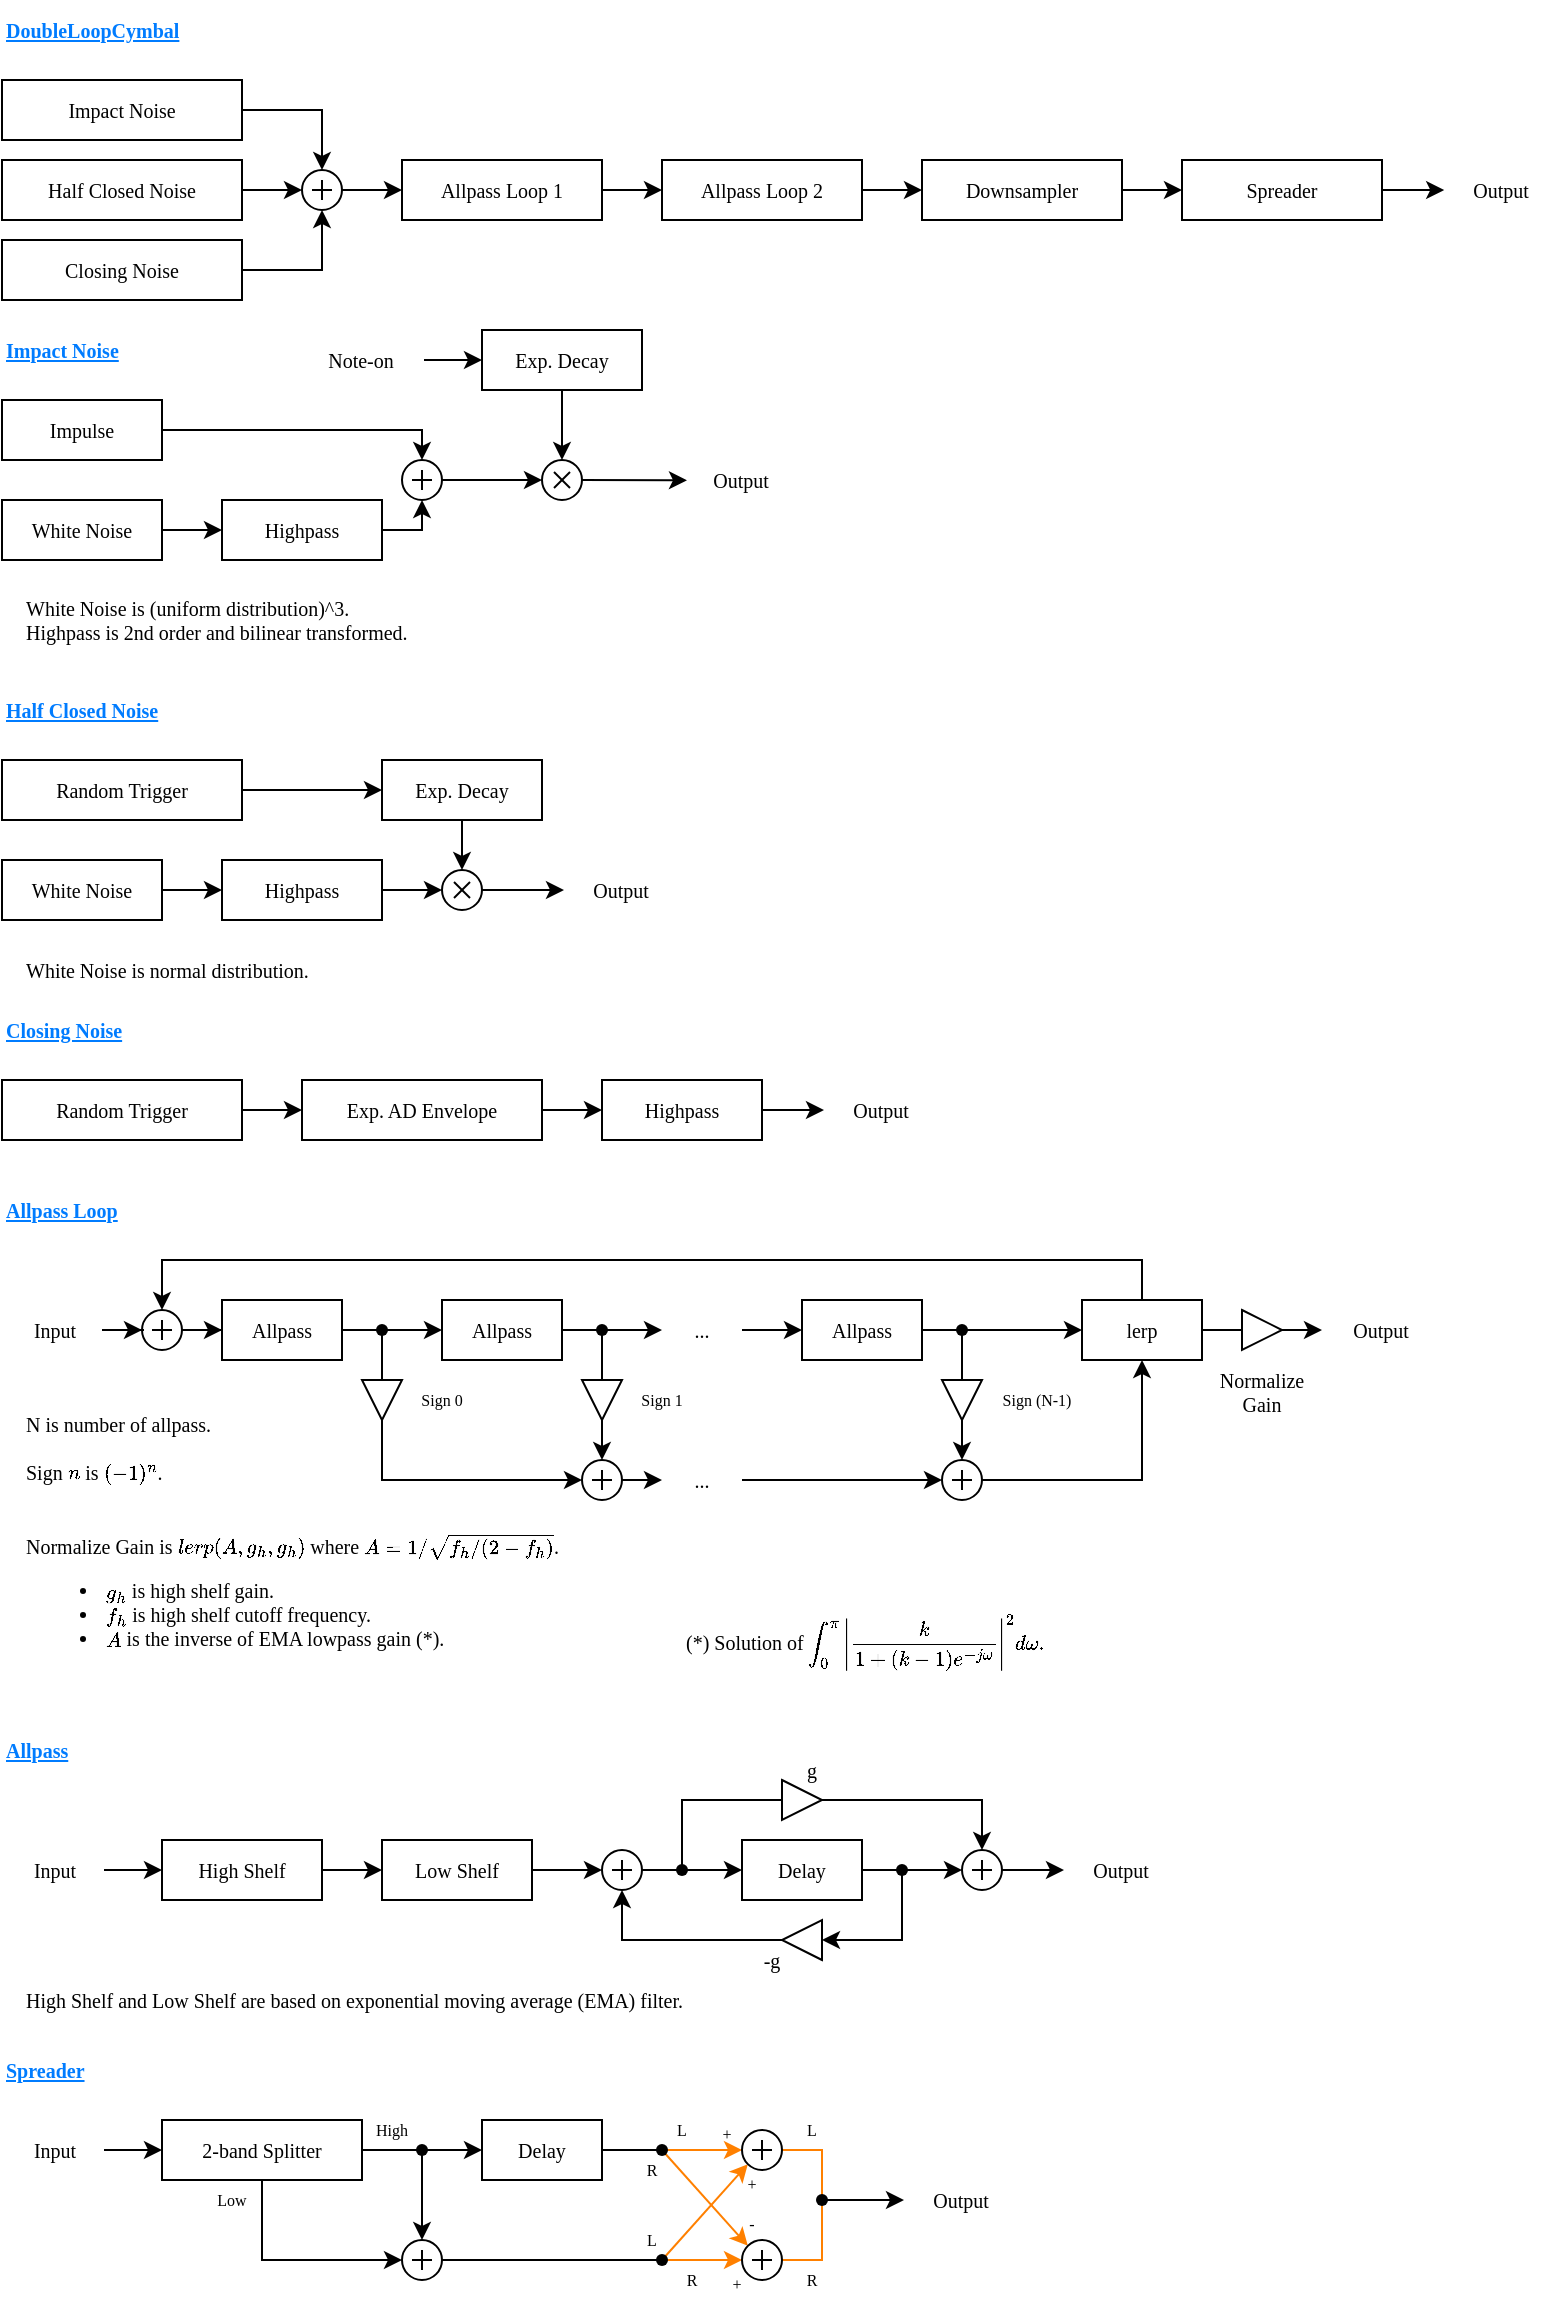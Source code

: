 <mxfile version="24.7.8">
  <diagram name="Page-1" id="o4iPFlabACkhGWsXo5m4">
    <mxGraphModel dx="1100" dy="859" grid="1" gridSize="5" guides="1" tooltips="1" connect="1" arrows="1" fold="1" page="1" pageScale="1" pageWidth="827" pageHeight="1169" math="1" shadow="0">
      <root>
        <mxCell id="0" />
        <mxCell id="1" parent="0" />
        <mxCell id="o9pzM_4MEvlmnpsvlu2q-87" value="" style="endArrow=none;html=1;rounded=0;entryX=0.523;entryY=0.605;entryDx=0;entryDy=0;exitX=1;exitY=0.5;exitDx=0;exitDy=0;strokeColor=#FF8000;entryPerimeter=0;endFill=0;fontFamily=Go Mono;fontSize=10;" edge="1" parent="1" source="o9pzM_4MEvlmnpsvlu2q-71" target="o9pzM_4MEvlmnpsvlu2q-85">
          <mxGeometry width="50" height="50" relative="1" as="geometry">
            <mxPoint x="435" y="1089" as="sourcePoint" />
            <mxPoint x="455" y="1114" as="targetPoint" />
            <Array as="points">
              <mxPoint x="450" y="1139" />
            </Array>
          </mxGeometry>
        </mxCell>
        <mxCell id="o9pzM_4MEvlmnpsvlu2q-86" value="" style="endArrow=none;html=1;rounded=0;entryX=0.523;entryY=0.396;entryDx=0;entryDy=0;exitX=1;exitY=0.5;exitDx=0;exitDy=0;strokeColor=#FF8000;entryPerimeter=0;endFill=0;fontFamily=Go Mono;fontSize=10;" edge="1" parent="1" source="o9pzM_4MEvlmnpsvlu2q-64" target="o9pzM_4MEvlmnpsvlu2q-85">
          <mxGeometry width="50" height="50" relative="1" as="geometry">
            <mxPoint x="448.5" y="1104" as="sourcePoint" />
            <mxPoint x="491.5" y="1056" as="targetPoint" />
            <Array as="points">
              <mxPoint x="450" y="1084" />
            </Array>
          </mxGeometry>
        </mxCell>
        <mxCell id="o9pzM_4MEvlmnpsvlu2q-75" value="" style="endArrow=classic;html=1;rounded=0;exitX=0.537;exitY=0.421;exitDx=0;exitDy=0;exitPerimeter=0;entryX=0;entryY=0.5;entryDx=0;entryDy=0;endFill=1;strokeColor=#FF8000;fontFamily=Go Mono;fontSize=10;" edge="1" parent="1" source="o9pzM_4MEvlmnpsvlu2q-59" target="o9pzM_4MEvlmnpsvlu2q-71">
          <mxGeometry width="50" height="50" relative="1" as="geometry">
            <mxPoint x="375" y="1104" as="sourcePoint" />
            <mxPoint x="405" y="1104" as="targetPoint" />
          </mxGeometry>
        </mxCell>
        <mxCell id="o9pzM_4MEvlmnpsvlu2q-74" value="" style="endArrow=classic;html=1;rounded=0;entryX=0;entryY=0;entryDx=0;entryDy=0;endFill=1;strokeColor=#FF8000;fontFamily=Go Mono;fontSize=10;" edge="1" parent="1" source="o9pzM_4MEvlmnpsvlu2q-60" target="o9pzM_4MEvlmnpsvlu2q-71">
          <mxGeometry width="50" height="50" relative="1" as="geometry">
            <mxPoint x="375" y="1089" as="sourcePoint" />
            <mxPoint x="415" y="1089" as="targetPoint" />
          </mxGeometry>
        </mxCell>
        <mxCell id="o9pzM_4MEvlmnpsvlu2q-68" value="" style="endArrow=classic;html=1;rounded=0;entryX=0;entryY=1;entryDx=0;entryDy=0;exitX=0.569;exitY=0.445;exitDx=0;exitDy=0;exitPerimeter=0;strokeColor=#FF8000;fontFamily=Go Mono;fontSize=10;" edge="1" parent="1" source="o9pzM_4MEvlmnpsvlu2q-59" target="o9pzM_4MEvlmnpsvlu2q-64">
          <mxGeometry width="50" height="50" relative="1" as="geometry">
            <mxPoint x="345" y="1129" as="sourcePoint" />
            <mxPoint x="395" y="1079" as="targetPoint" />
          </mxGeometry>
        </mxCell>
        <mxCell id="o9pzM_4MEvlmnpsvlu2q-69" value="" style="endArrow=classic;html=1;rounded=0;exitX=0.626;exitY=0.598;exitDx=0;exitDy=0;exitPerimeter=0;entryX=0;entryY=0.5;entryDx=0;entryDy=0;endFill=1;strokeColor=#FF8000;fontFamily=Go Mono;fontSize=10;" edge="1" parent="1" source="o9pzM_4MEvlmnpsvlu2q-60" target="o9pzM_4MEvlmnpsvlu2q-64">
          <mxGeometry width="50" height="50" relative="1" as="geometry">
            <mxPoint x="345" y="1129" as="sourcePoint" />
            <mxPoint x="395" y="1079" as="targetPoint" />
          </mxGeometry>
        </mxCell>
        <mxCell id="iWI6JiuLFlBZr3hvlfpt-4" value="Impact Noise" style="rounded=0;whiteSpace=wrap;html=1;fontFamily=Go Mono;fontSize=10;" parent="1" vertex="1">
          <mxGeometry x="40" y="49" width="120" height="30" as="geometry" />
        </mxCell>
        <mxCell id="a6dJDQt0KXZhfJ8KA_fV-15" style="edgeStyle=orthogonalEdgeStyle;rounded=0;orthogonalLoop=1;jettySize=auto;html=1;exitX=1;exitY=0.5;exitDx=0;exitDy=0;entryX=0.5;entryY=1;entryDx=0;entryDy=0;fontFamily=Go Mono;fontSize=10;" parent="1" source="iWI6JiuLFlBZr3hvlfpt-5" target="iWI6JiuLFlBZr3hvlfpt-9" edge="1">
          <mxGeometry relative="1" as="geometry" />
        </mxCell>
        <mxCell id="iWI6JiuLFlBZr3hvlfpt-5" value="Closing Noise" style="rounded=0;whiteSpace=wrap;html=1;fontFamily=Go Mono;fontSize=10;" parent="1" vertex="1">
          <mxGeometry x="40" y="129" width="120" height="30" as="geometry" />
        </mxCell>
        <mxCell id="iWI6JiuLFlBZr3hvlfpt-6" value="Half Closed Noise" style="rounded=0;whiteSpace=wrap;html=1;fontFamily=Go Mono;fontSize=10;" parent="1" vertex="1">
          <mxGeometry x="40" y="89" width="120" height="30" as="geometry" />
        </mxCell>
        <mxCell id="iWI6JiuLFlBZr3hvlfpt-7" value="Allpass Loop 1" style="rounded=0;whiteSpace=wrap;html=1;fontFamily=Go Mono;fontSize=10;" parent="1" vertex="1">
          <mxGeometry x="240" y="89" width="100" height="30" as="geometry" />
        </mxCell>
        <mxCell id="iWI6JiuLFlBZr3hvlfpt-8" value="Allpass Loop 2" style="rounded=0;whiteSpace=wrap;html=1;fontFamily=Go Mono;fontSize=10;" parent="1" vertex="1">
          <mxGeometry x="370" y="89" width="100" height="30" as="geometry" />
        </mxCell>
        <mxCell id="iWI6JiuLFlBZr3hvlfpt-12" value="" style="edgeStyle=orthogonalEdgeStyle;rounded=0;orthogonalLoop=1;jettySize=auto;html=1;fontFamily=Go Mono;fontSize=10;" parent="1" source="iWI6JiuLFlBZr3hvlfpt-9" target="iWI6JiuLFlBZr3hvlfpt-7" edge="1">
          <mxGeometry relative="1" as="geometry" />
        </mxCell>
        <mxCell id="iWI6JiuLFlBZr3hvlfpt-10" value="" style="endArrow=classic;html=1;rounded=0;exitX=1;exitY=0.5;exitDx=0;exitDy=0;entryX=0;entryY=0.5;entryDx=0;entryDy=0;fontFamily=Go Mono;fontSize=10;" parent="1" source="iWI6JiuLFlBZr3hvlfpt-6" target="iWI6JiuLFlBZr3hvlfpt-9" edge="1">
          <mxGeometry width="50" height="50" relative="1" as="geometry">
            <mxPoint x="250" y="259" as="sourcePoint" />
            <mxPoint x="300" y="209" as="targetPoint" />
          </mxGeometry>
        </mxCell>
        <mxCell id="iWI6JiuLFlBZr3hvlfpt-11" value="" style="endArrow=classic;html=1;rounded=0;exitX=1;exitY=0.5;exitDx=0;exitDy=0;entryX=0.5;entryY=0;entryDx=0;entryDy=0;fontFamily=Go Mono;fontSize=10;" parent="1" source="iWI6JiuLFlBZr3hvlfpt-4" target="iWI6JiuLFlBZr3hvlfpt-9" edge="1">
          <mxGeometry width="50" height="50" relative="1" as="geometry">
            <mxPoint x="170" y="114" as="sourcePoint" />
            <mxPoint x="200" y="114" as="targetPoint" />
            <Array as="points">
              <mxPoint x="200" y="64" />
            </Array>
          </mxGeometry>
        </mxCell>
        <mxCell id="iWI6JiuLFlBZr3hvlfpt-17" value="" style="group;fontFamily=Go Mono;fontSize=10;" parent="1" vertex="1" connectable="0">
          <mxGeometry x="190" y="94" width="20" height="20" as="geometry" />
        </mxCell>
        <mxCell id="iWI6JiuLFlBZr3hvlfpt-9" value="" style="ellipse;whiteSpace=wrap;html=1;aspect=fixed;fontFamily=Go Mono;fontSize=10;" parent="iWI6JiuLFlBZr3hvlfpt-17" vertex="1">
          <mxGeometry width="20" height="20" as="geometry" />
        </mxCell>
        <mxCell id="iWI6JiuLFlBZr3hvlfpt-15" value="" style="endArrow=none;html=1;rounded=0;fontFamily=Go Mono;fontSize=10;" parent="iWI6JiuLFlBZr3hvlfpt-17" edge="1">
          <mxGeometry width="50" height="50" relative="1" as="geometry">
            <mxPoint x="5" y="10" as="sourcePoint" />
            <mxPoint x="15" y="10" as="targetPoint" />
          </mxGeometry>
        </mxCell>
        <mxCell id="iWI6JiuLFlBZr3hvlfpt-16" value="" style="endArrow=none;html=1;rounded=0;fontFamily=Go Mono;fontSize=10;" parent="iWI6JiuLFlBZr3hvlfpt-17" edge="1">
          <mxGeometry width="50" height="50" relative="1" as="geometry">
            <mxPoint x="10" y="5" as="sourcePoint" />
            <mxPoint x="10" y="15" as="targetPoint" />
          </mxGeometry>
        </mxCell>
        <mxCell id="iWI6JiuLFlBZr3hvlfpt-22" value="" style="endArrow=classic;html=1;rounded=0;exitX=1;exitY=0.5;exitDx=0;exitDy=0;entryX=0;entryY=0.5;entryDx=0;entryDy=0;fontFamily=Go Mono;fontSize=10;" parent="1" source="iWI6JiuLFlBZr3hvlfpt-7" target="iWI6JiuLFlBZr3hvlfpt-8" edge="1">
          <mxGeometry width="50" height="50" relative="1" as="geometry">
            <mxPoint x="195" y="214" as="sourcePoint" />
            <mxPoint x="245" y="164" as="targetPoint" />
          </mxGeometry>
        </mxCell>
        <mxCell id="iWI6JiuLFlBZr3hvlfpt-23" value="" style="endArrow=classic;html=1;rounded=0;exitX=1;exitY=0.5;exitDx=0;exitDy=0;entryX=0;entryY=0.5;entryDx=0;entryDy=0;fontFamily=Go Mono;fontSize=10;" parent="1" source="a6dJDQt0KXZhfJ8KA_fV-4" target="a6dJDQt0KXZhfJ8KA_fV-1" edge="1">
          <mxGeometry width="50" height="50" relative="1" as="geometry">
            <mxPoint x="465" y="154" as="sourcePoint" />
            <mxPoint x="500" y="104" as="targetPoint" />
          </mxGeometry>
        </mxCell>
        <mxCell id="a6dJDQt0KXZhfJ8KA_fV-2" style="edgeStyle=orthogonalEdgeStyle;rounded=0;orthogonalLoop=1;jettySize=auto;html=1;exitX=1;exitY=0.5;exitDx=0;exitDy=0;entryX=0.002;entryY=0.515;entryDx=0;entryDy=0;entryPerimeter=0;fontFamily=Go Mono;fontSize=10;" parent="1" source="a6dJDQt0KXZhfJ8KA_fV-1" target="a6dJDQt0KXZhfJ8KA_fV-44" edge="1">
          <mxGeometry relative="1" as="geometry">
            <mxPoint x="745" y="119" as="targetPoint" />
          </mxGeometry>
        </mxCell>
        <mxCell id="a6dJDQt0KXZhfJ8KA_fV-1" value="Spreader" style="rounded=0;whiteSpace=wrap;html=1;fontFamily=Go Mono;fontSize=10;" parent="1" vertex="1">
          <mxGeometry x="630" y="89" width="100" height="30" as="geometry" />
        </mxCell>
        <mxCell id="a6dJDQt0KXZhfJ8KA_fV-5" value="" style="endArrow=classic;html=1;rounded=0;exitX=1;exitY=0.5;exitDx=0;exitDy=0;entryX=0;entryY=0.5;entryDx=0;entryDy=0;fontFamily=Go Mono;fontSize=10;" parent="1" source="iWI6JiuLFlBZr3hvlfpt-8" target="a6dJDQt0KXZhfJ8KA_fV-4" edge="1">
          <mxGeometry width="50" height="50" relative="1" as="geometry">
            <mxPoint x="470" y="104" as="sourcePoint" />
            <mxPoint x="635" y="104" as="targetPoint" />
          </mxGeometry>
        </mxCell>
        <mxCell id="a6dJDQt0KXZhfJ8KA_fV-4" value="Downsampler" style="rounded=0;whiteSpace=wrap;html=1;fontFamily=Go Mono;fontSize=10;" parent="1" vertex="1">
          <mxGeometry x="500" y="89" width="100" height="30" as="geometry" />
        </mxCell>
        <mxCell id="a6dJDQt0KXZhfJ8KA_fV-13" style="edgeStyle=orthogonalEdgeStyle;rounded=0;orthogonalLoop=1;jettySize=auto;html=1;exitX=1;exitY=0.5;exitDx=0;exitDy=0;entryX=0.5;entryY=0;entryDx=0;entryDy=0;fontFamily=Go Mono;fontSize=10;" parent="1" source="a6dJDQt0KXZhfJ8KA_fV-7" target="a6dJDQt0KXZhfJ8KA_fV-10" edge="1">
          <mxGeometry relative="1" as="geometry">
            <Array as="points">
              <mxPoint x="250" y="224" />
            </Array>
          </mxGeometry>
        </mxCell>
        <mxCell id="a6dJDQt0KXZhfJ8KA_fV-7" value="Impulse" style="rounded=0;whiteSpace=wrap;html=1;fontFamily=Go Mono;fontSize=10;" parent="1" vertex="1">
          <mxGeometry x="40" y="209" width="80" height="30" as="geometry" />
        </mxCell>
        <mxCell id="a6dJDQt0KXZhfJ8KA_fV-63" style="edgeStyle=orthogonalEdgeStyle;rounded=0;orthogonalLoop=1;jettySize=auto;html=1;exitX=1;exitY=0.5;exitDx=0;exitDy=0;entryX=0;entryY=0.5;entryDx=0;entryDy=0;fontFamily=Go Mono;fontSize=10;" parent="1" source="a6dJDQt0KXZhfJ8KA_fV-8" target="a6dJDQt0KXZhfJ8KA_fV-61" edge="1">
          <mxGeometry relative="1" as="geometry" />
        </mxCell>
        <mxCell id="a6dJDQt0KXZhfJ8KA_fV-8" value="White Noise" style="rounded=0;whiteSpace=wrap;html=1;fontFamily=Go Mono;fontSize=10;" parent="1" vertex="1">
          <mxGeometry x="40" y="259" width="80" height="30" as="geometry" />
        </mxCell>
        <mxCell id="a6dJDQt0KXZhfJ8KA_fV-9" value="" style="group;fontFamily=Go Mono;fontSize=10;" parent="1" vertex="1" connectable="0">
          <mxGeometry x="240" y="239" width="20" height="20" as="geometry" />
        </mxCell>
        <mxCell id="a6dJDQt0KXZhfJ8KA_fV-10" value="" style="ellipse;whiteSpace=wrap;html=1;aspect=fixed;fontFamily=Go Mono;fontSize=10;" parent="a6dJDQt0KXZhfJ8KA_fV-9" vertex="1">
          <mxGeometry width="20" height="20" as="geometry" />
        </mxCell>
        <mxCell id="a6dJDQt0KXZhfJ8KA_fV-11" value="" style="endArrow=none;html=1;rounded=0;fontFamily=Go Mono;fontSize=10;" parent="a6dJDQt0KXZhfJ8KA_fV-9" edge="1">
          <mxGeometry width="50" height="50" relative="1" as="geometry">
            <mxPoint x="5" y="10" as="sourcePoint" />
            <mxPoint x="15" y="10" as="targetPoint" />
          </mxGeometry>
        </mxCell>
        <mxCell id="a6dJDQt0KXZhfJ8KA_fV-12" value="" style="endArrow=none;html=1;rounded=0;fontFamily=Go Mono;fontSize=10;" parent="a6dJDQt0KXZhfJ8KA_fV-9" edge="1">
          <mxGeometry width="50" height="50" relative="1" as="geometry">
            <mxPoint x="10" y="5" as="sourcePoint" />
            <mxPoint x="10" y="15" as="targetPoint" />
          </mxGeometry>
        </mxCell>
        <mxCell id="a6dJDQt0KXZhfJ8KA_fV-66" style="edgeStyle=orthogonalEdgeStyle;rounded=0;orthogonalLoop=1;jettySize=auto;html=1;exitX=0.5;exitY=1;exitDx=0;exitDy=0;entryX=0.5;entryY=0;entryDx=0;entryDy=0;fontFamily=Go Mono;fontSize=10;" parent="1" source="a6dJDQt0KXZhfJ8KA_fV-16" target="a6dJDQt0KXZhfJ8KA_fV-22" edge="1">
          <mxGeometry relative="1" as="geometry" />
        </mxCell>
        <mxCell id="a6dJDQt0KXZhfJ8KA_fV-16" value="Exp. Decay" style="rounded=0;whiteSpace=wrap;html=1;fontFamily=Go Mono;fontSize=10;" parent="1" vertex="1">
          <mxGeometry x="280" y="174" width="80" height="30" as="geometry" />
        </mxCell>
        <mxCell id="a6dJDQt0KXZhfJ8KA_fV-20" style="edgeStyle=orthogonalEdgeStyle;rounded=0;orthogonalLoop=1;jettySize=auto;html=1;exitX=1;exitY=0.5;exitDx=0;exitDy=0;entryX=0;entryY=0.5;entryDx=0;entryDy=0;fontFamily=Go Mono;fontSize=10;" parent="1" source="a6dJDQt0KXZhfJ8KA_fV-10" target="a6dJDQt0KXZhfJ8KA_fV-22" edge="1">
          <mxGeometry relative="1" as="geometry">
            <mxPoint x="340.0" y="249" as="sourcePoint" />
            <mxPoint x="390" y="249" as="targetPoint" />
          </mxGeometry>
        </mxCell>
        <mxCell id="a6dJDQt0KXZhfJ8KA_fV-27" value="" style="group;fontFamily=Go Mono;fontSize=10;" parent="1" vertex="1" connectable="0">
          <mxGeometry x="310" y="239" width="20" height="20" as="geometry" />
        </mxCell>
        <mxCell id="a6dJDQt0KXZhfJ8KA_fV-22" value="" style="ellipse;whiteSpace=wrap;html=1;aspect=fixed;fontFamily=Go Mono;fontSize=10;" parent="a6dJDQt0KXZhfJ8KA_fV-27" vertex="1">
          <mxGeometry width="20" height="20" as="geometry" />
        </mxCell>
        <mxCell id="a6dJDQt0KXZhfJ8KA_fV-23" value="" style="endArrow=none;html=1;rounded=0;fontFamily=Go Mono;fontSize=10;" parent="a6dJDQt0KXZhfJ8KA_fV-27" edge="1">
          <mxGeometry width="50" height="50" relative="1" as="geometry">
            <mxPoint x="6" y="6" as="sourcePoint" />
            <mxPoint x="14" y="14" as="targetPoint" />
          </mxGeometry>
        </mxCell>
        <mxCell id="a6dJDQt0KXZhfJ8KA_fV-24" value="" style="endArrow=none;html=1;rounded=0;fontFamily=Go Mono;fontSize=10;" parent="a6dJDQt0KXZhfJ8KA_fV-27" edge="1">
          <mxGeometry width="50" height="50" relative="1" as="geometry">
            <mxPoint x="14" y="6" as="sourcePoint" />
            <mxPoint x="6" y="14" as="targetPoint" />
          </mxGeometry>
        </mxCell>
        <mxCell id="a6dJDQt0KXZhfJ8KA_fV-38" value="Output" style="text;html=1;align=center;verticalAlign=middle;resizable=0;points=[];autosize=1;strokeColor=none;fillColor=none;fontFamily=Go Mono;fontSize=10;" parent="1" vertex="1">
          <mxGeometry x="381" y="234" width="55" height="30" as="geometry" />
        </mxCell>
        <mxCell id="a6dJDQt0KXZhfJ8KA_fV-41" value="" style="endArrow=classic;html=1;rounded=0;exitX=1;exitY=0.5;exitDx=0;exitDy=0;entryX=0.027;entryY=0.504;entryDx=0;entryDy=0;entryPerimeter=0;fontFamily=Go Mono;fontSize=10;" parent="1" source="a6dJDQt0KXZhfJ8KA_fV-22" target="a6dJDQt0KXZhfJ8KA_fV-38" edge="1">
          <mxGeometry width="50" height="50" relative="1" as="geometry">
            <mxPoint x="345" y="264" as="sourcePoint" />
            <mxPoint x="395" y="214" as="targetPoint" />
          </mxGeometry>
        </mxCell>
        <mxCell id="a6dJDQt0KXZhfJ8KA_fV-42" value="Impact Noise" style="text;html=1;align=left;verticalAlign=middle;resizable=0;points=[];autosize=1;strokeColor=none;fillColor=none;fontStyle=5;fontColor=#007CFF;fontFamily=Go Mono;fontSize=10;" parent="1" vertex="1">
          <mxGeometry x="40" y="169" width="95" height="30" as="geometry" />
        </mxCell>
        <mxCell id="a6dJDQt0KXZhfJ8KA_fV-43" value="DoubleLoopCymbal" style="text;html=1;align=left;verticalAlign=middle;resizable=0;points=[];autosize=1;strokeColor=none;fillColor=none;fontStyle=5;fontColor=#007CFF;fontFamily=Go Mono;fontSize=10;" parent="1" vertex="1">
          <mxGeometry x="40" y="9" width="115" height="30" as="geometry" />
        </mxCell>
        <mxCell id="a6dJDQt0KXZhfJ8KA_fV-44" value="Output" style="text;html=1;align=center;verticalAlign=middle;resizable=0;points=[];autosize=1;strokeColor=none;fillColor=none;fontFamily=Go Mono;fontSize=10;" parent="1" vertex="1">
          <mxGeometry x="761" y="89" width="55" height="30" as="geometry" />
        </mxCell>
        <mxCell id="a6dJDQt0KXZhfJ8KA_fV-45" value="White Noise is (uniform distribution)^3.&lt;div style=&quot;font-size: 10px;&quot;&gt;Highpass is 2nd order and bilinear transformed.&lt;/div&gt;" style="text;html=1;align=left;verticalAlign=middle;whiteSpace=wrap;rounded=0;fontFamily=Go Mono;fontSize=10;" parent="1" vertex="1">
          <mxGeometry x="50" y="299" width="510" height="40" as="geometry" />
        </mxCell>
        <mxCell id="a6dJDQt0KXZhfJ8KA_fV-46" value="Half Closed Noise" style="text;html=1;align=left;verticalAlign=middle;resizable=0;points=[];autosize=1;strokeColor=none;fillColor=none;fontStyle=5;fontColor=#007CFF;fontFamily=Go Mono;fontSize=10;" parent="1" vertex="1">
          <mxGeometry x="40" y="349" width="125" height="30" as="geometry" />
        </mxCell>
        <mxCell id="a6dJDQt0KXZhfJ8KA_fV-67" style="edgeStyle=orthogonalEdgeStyle;rounded=0;orthogonalLoop=1;jettySize=auto;html=1;exitX=0.5;exitY=1;exitDx=0;exitDy=0;entryX=0.5;entryY=0;entryDx=0;entryDy=0;fontFamily=Go Mono;fontSize=10;" parent="1" source="a6dJDQt0KXZhfJ8KA_fV-47" target="a6dJDQt0KXZhfJ8KA_fV-56" edge="1">
          <mxGeometry relative="1" as="geometry" />
        </mxCell>
        <mxCell id="a6dJDQt0KXZhfJ8KA_fV-47" value="Exp. Decay" style="rounded=0;whiteSpace=wrap;html=1;fontFamily=Go Mono;fontSize=10;" parent="1" vertex="1">
          <mxGeometry x="230" y="389" width="80" height="30" as="geometry" />
        </mxCell>
        <mxCell id="a6dJDQt0KXZhfJ8KA_fV-60" style="edgeStyle=orthogonalEdgeStyle;rounded=0;orthogonalLoop=1;jettySize=auto;html=1;exitX=1;exitY=0.5;exitDx=0;exitDy=0;entryX=0;entryY=0.5;entryDx=0;entryDy=0;fontFamily=Go Mono;fontSize=10;" parent="1" source="a6dJDQt0KXZhfJ8KA_fV-48" target="a6dJDQt0KXZhfJ8KA_fV-68" edge="1">
          <mxGeometry relative="1" as="geometry" />
        </mxCell>
        <mxCell id="a6dJDQt0KXZhfJ8KA_fV-48" value="White Noise" style="rounded=0;whiteSpace=wrap;html=1;fontFamily=Go Mono;fontSize=10;" parent="1" vertex="1">
          <mxGeometry x="40" y="439" width="80" height="30" as="geometry" />
        </mxCell>
        <mxCell id="a6dJDQt0KXZhfJ8KA_fV-54" style="edgeStyle=orthogonalEdgeStyle;rounded=0;orthogonalLoop=1;jettySize=auto;html=1;exitX=1;exitY=0.5;exitDx=0;exitDy=0;entryX=0;entryY=0.5;entryDx=0;entryDy=0;fontFamily=Go Mono;fontSize=10;" parent="1" source="a6dJDQt0KXZhfJ8KA_fV-53" target="a6dJDQt0KXZhfJ8KA_fV-47" edge="1">
          <mxGeometry relative="1" as="geometry" />
        </mxCell>
        <mxCell id="a6dJDQt0KXZhfJ8KA_fV-53" value="Random Trigger" style="rounded=0;whiteSpace=wrap;html=1;fontFamily=Go Mono;fontSize=10;" parent="1" vertex="1">
          <mxGeometry x="40" y="389" width="120" height="30" as="geometry" />
        </mxCell>
        <mxCell id="a6dJDQt0KXZhfJ8KA_fV-55" value="" style="group;fontFamily=Go Mono;fontSize=10;" parent="1" vertex="1" connectable="0">
          <mxGeometry x="260" y="444" width="20" height="20" as="geometry" />
        </mxCell>
        <mxCell id="a6dJDQt0KXZhfJ8KA_fV-56" value="" style="ellipse;whiteSpace=wrap;html=1;aspect=fixed;fontFamily=Go Mono;fontSize=10;" parent="a6dJDQt0KXZhfJ8KA_fV-55" vertex="1">
          <mxGeometry width="20" height="20" as="geometry" />
        </mxCell>
        <mxCell id="a6dJDQt0KXZhfJ8KA_fV-57" value="" style="endArrow=none;html=1;rounded=0;fontFamily=Go Mono;fontSize=10;" parent="a6dJDQt0KXZhfJ8KA_fV-55" edge="1">
          <mxGeometry width="50" height="50" relative="1" as="geometry">
            <mxPoint x="6" y="6" as="sourcePoint" />
            <mxPoint x="14" y="14" as="targetPoint" />
          </mxGeometry>
        </mxCell>
        <mxCell id="a6dJDQt0KXZhfJ8KA_fV-58" value="" style="endArrow=none;html=1;rounded=0;fontFamily=Go Mono;fontSize=10;" parent="a6dJDQt0KXZhfJ8KA_fV-55" edge="1">
          <mxGeometry width="50" height="50" relative="1" as="geometry">
            <mxPoint x="14" y="6" as="sourcePoint" />
            <mxPoint x="6" y="14" as="targetPoint" />
          </mxGeometry>
        </mxCell>
        <mxCell id="a6dJDQt0KXZhfJ8KA_fV-62" style="edgeStyle=orthogonalEdgeStyle;rounded=0;orthogonalLoop=1;jettySize=auto;html=1;exitX=1;exitY=0.5;exitDx=0;exitDy=0;entryX=0.5;entryY=1;entryDx=0;entryDy=0;fontFamily=Go Mono;fontSize=10;" parent="1" source="a6dJDQt0KXZhfJ8KA_fV-61" target="a6dJDQt0KXZhfJ8KA_fV-10" edge="1">
          <mxGeometry relative="1" as="geometry" />
        </mxCell>
        <mxCell id="a6dJDQt0KXZhfJ8KA_fV-61" value="Highpass" style="rounded=0;whiteSpace=wrap;html=1;fontFamily=Go Mono;fontSize=10;" parent="1" vertex="1">
          <mxGeometry x="150" y="259" width="80" height="30" as="geometry" />
        </mxCell>
        <mxCell id="a6dJDQt0KXZhfJ8KA_fV-69" style="edgeStyle=orthogonalEdgeStyle;rounded=0;orthogonalLoop=1;jettySize=auto;html=1;exitX=1;exitY=0.5;exitDx=0;exitDy=0;entryX=0;entryY=0.5;entryDx=0;entryDy=0;fontFamily=Go Mono;fontSize=10;" parent="1" source="a6dJDQt0KXZhfJ8KA_fV-68" target="a6dJDQt0KXZhfJ8KA_fV-56" edge="1">
          <mxGeometry relative="1" as="geometry" />
        </mxCell>
        <mxCell id="a6dJDQt0KXZhfJ8KA_fV-68" value="Highpass" style="rounded=0;whiteSpace=wrap;html=1;fontFamily=Go Mono;fontSize=10;" parent="1" vertex="1">
          <mxGeometry x="150" y="439" width="80" height="30" as="geometry" />
        </mxCell>
        <mxCell id="a6dJDQt0KXZhfJ8KA_fV-77" style="edgeStyle=orthogonalEdgeStyle;rounded=0;orthogonalLoop=1;jettySize=auto;html=1;entryX=1;entryY=0.5;entryDx=0;entryDy=0;endArrow=none;endFill=0;startArrow=classic;startFill=1;fontFamily=Go Mono;fontSize=10;" parent="1" source="a6dJDQt0KXZhfJ8KA_fV-70" target="a6dJDQt0KXZhfJ8KA_fV-56" edge="1">
          <mxGeometry relative="1" as="geometry" />
        </mxCell>
        <mxCell id="a6dJDQt0KXZhfJ8KA_fV-70" value="Output" style="text;html=1;align=center;verticalAlign=middle;resizable=0;points=[];autosize=1;strokeColor=none;fillColor=none;fontFamily=Go Mono;fontSize=10;" parent="1" vertex="1">
          <mxGeometry x="321" y="439" width="55" height="30" as="geometry" />
        </mxCell>
        <mxCell id="a6dJDQt0KXZhfJ8KA_fV-74" value="Closing Noise" style="text;html=1;align=left;verticalAlign=middle;resizable=0;points=[];autosize=1;strokeColor=none;fillColor=none;fontStyle=5;fontColor=#007CFF;fontFamily=Go Mono;fontSize=10;" parent="1" vertex="1">
          <mxGeometry x="40" y="509" width="100" height="30" as="geometry" />
        </mxCell>
        <mxCell id="a6dJDQt0KXZhfJ8KA_fV-76" style="edgeStyle=orthogonalEdgeStyle;rounded=0;orthogonalLoop=1;jettySize=auto;html=1;entryX=0;entryY=0.5;entryDx=0;entryDy=0;fontFamily=Go Mono;fontSize=10;" parent="1" source="a6dJDQt0KXZhfJ8KA_fV-75" target="a6dJDQt0KXZhfJ8KA_fV-16" edge="1">
          <mxGeometry relative="1" as="geometry" />
        </mxCell>
        <mxCell id="a6dJDQt0KXZhfJ8KA_fV-75" value="Note-on" style="text;html=1;align=center;verticalAlign=middle;resizable=0;points=[];autosize=1;strokeColor=none;fillColor=none;fontFamily=Go Mono;fontSize=10;" parent="1" vertex="1">
          <mxGeometry x="186" y="174" width="65" height="30" as="geometry" />
        </mxCell>
        <mxCell id="a6dJDQt0KXZhfJ8KA_fV-93" style="edgeStyle=orthogonalEdgeStyle;rounded=0;orthogonalLoop=1;jettySize=auto;html=1;exitX=1;exitY=0.5;exitDx=0;exitDy=0;entryX=0;entryY=0.5;entryDx=0;entryDy=0;fontFamily=Go Mono;fontSize=10;" parent="1" source="a6dJDQt0KXZhfJ8KA_fV-79" target="a6dJDQt0KXZhfJ8KA_fV-89" edge="1">
          <mxGeometry relative="1" as="geometry" />
        </mxCell>
        <mxCell id="a6dJDQt0KXZhfJ8KA_fV-79" value="Exp. AD Envelope" style="rounded=0;whiteSpace=wrap;html=1;fontFamily=Go Mono;fontSize=10;" parent="1" vertex="1">
          <mxGeometry x="190" y="549" width="120" height="30" as="geometry" />
        </mxCell>
        <mxCell id="a6dJDQt0KXZhfJ8KA_fV-82" style="edgeStyle=orthogonalEdgeStyle;rounded=0;orthogonalLoop=1;jettySize=auto;html=1;exitX=1;exitY=0.5;exitDx=0;exitDy=0;entryX=0;entryY=0.5;entryDx=0;entryDy=0;fontFamily=Go Mono;fontSize=10;" parent="1" source="a6dJDQt0KXZhfJ8KA_fV-83" target="a6dJDQt0KXZhfJ8KA_fV-79" edge="1">
          <mxGeometry relative="1" as="geometry" />
        </mxCell>
        <mxCell id="a6dJDQt0KXZhfJ8KA_fV-83" value="Random Trigger" style="rounded=0;whiteSpace=wrap;html=1;fontFamily=Go Mono;fontSize=10;" parent="1" vertex="1">
          <mxGeometry x="40" y="549" width="120" height="30" as="geometry" />
        </mxCell>
        <mxCell id="a6dJDQt0KXZhfJ8KA_fV-89" value="Highpass" style="rounded=0;whiteSpace=wrap;html=1;fontFamily=Go Mono;fontSize=10;" parent="1" vertex="1">
          <mxGeometry x="340" y="549" width="80" height="30" as="geometry" />
        </mxCell>
        <mxCell id="a6dJDQt0KXZhfJ8KA_fV-90" style="edgeStyle=orthogonalEdgeStyle;rounded=0;orthogonalLoop=1;jettySize=auto;html=1;entryX=1;entryY=0.5;entryDx=0;entryDy=0;endArrow=none;endFill=0;startArrow=classic;startFill=1;fontFamily=Go Mono;fontSize=10;" parent="1" source="a6dJDQt0KXZhfJ8KA_fV-91" target="a6dJDQt0KXZhfJ8KA_fV-89" edge="1">
          <mxGeometry relative="1" as="geometry">
            <mxPoint x="320" y="614" as="targetPoint" />
          </mxGeometry>
        </mxCell>
        <mxCell id="a6dJDQt0KXZhfJ8KA_fV-91" value="Output" style="text;html=1;align=center;verticalAlign=middle;resizable=0;points=[];autosize=1;strokeColor=none;fillColor=none;fontFamily=Go Mono;fontSize=10;" parent="1" vertex="1">
          <mxGeometry x="451" y="549" width="55" height="30" as="geometry" />
        </mxCell>
        <mxCell id="a6dJDQt0KXZhfJ8KA_fV-94" value="Allpass Loop" style="text;html=1;align=left;verticalAlign=middle;resizable=0;points=[];autosize=1;strokeColor=none;fillColor=none;fontStyle=5;fontColor=#007CFF;fontFamily=Go Mono;fontSize=10;" parent="1" vertex="1">
          <mxGeometry x="40" y="599" width="95" height="30" as="geometry" />
        </mxCell>
        <mxCell id="a6dJDQt0KXZhfJ8KA_fV-103" style="edgeStyle=orthogonalEdgeStyle;rounded=0;orthogonalLoop=1;jettySize=auto;html=1;exitX=1;exitY=0.5;exitDx=0;exitDy=0;endArrow=none;endFill=0;fontFamily=Go Mono;fontSize=10;" parent="1" source="a6dJDQt0KXZhfJ8KA_fV-95" target="a6dJDQt0KXZhfJ8KA_fV-102" edge="1">
          <mxGeometry relative="1" as="geometry" />
        </mxCell>
        <mxCell id="a6dJDQt0KXZhfJ8KA_fV-95" value="Allpass" style="rounded=0;whiteSpace=wrap;html=1;fontFamily=Go Mono;fontSize=10;" parent="1" vertex="1">
          <mxGeometry x="150" y="659" width="60" height="30" as="geometry" />
        </mxCell>
        <mxCell id="a6dJDQt0KXZhfJ8KA_fV-96" value="Allpass" style="rounded=0;whiteSpace=wrap;html=1;fontFamily=Go Mono;fontSize=10;" parent="1" vertex="1">
          <mxGeometry x="260" y="659" width="60" height="30" as="geometry" />
        </mxCell>
        <mxCell id="a6dJDQt0KXZhfJ8KA_fV-101" style="edgeStyle=orthogonalEdgeStyle;rounded=0;orthogonalLoop=1;jettySize=auto;html=1;entryX=0;entryY=0.5;entryDx=0;entryDy=0;exitX=1;exitY=0.5;exitDx=0;exitDy=0;fontFamily=Go Mono;fontSize=10;" parent="1" source="a6dJDQt0KXZhfJ8KA_fV-113" target="a6dJDQt0KXZhfJ8KA_fV-100" edge="1">
          <mxGeometry relative="1" as="geometry">
            <mxPoint x="430" y="674" as="sourcePoint" />
          </mxGeometry>
        </mxCell>
        <mxCell id="a6dJDQt0KXZhfJ8KA_fV-110" style="edgeStyle=orthogonalEdgeStyle;rounded=0;orthogonalLoop=1;jettySize=auto;html=1;endArrow=none;endFill=0;startArrow=classic;startFill=1;exitX=0;exitY=0.5;exitDx=0;exitDy=0;fontFamily=Go Mono;fontSize=10;" parent="1" source="a6dJDQt0KXZhfJ8KA_fV-113" target="a6dJDQt0KXZhfJ8KA_fV-106" edge="1">
          <mxGeometry relative="1" as="geometry">
            <mxPoint x="370" y="674" as="sourcePoint" />
            <mxPoint x="340" y="674" as="targetPoint" />
          </mxGeometry>
        </mxCell>
        <mxCell id="a6dJDQt0KXZhfJ8KA_fV-120" style="edgeStyle=orthogonalEdgeStyle;rounded=0;orthogonalLoop=1;jettySize=auto;html=1;exitX=1;exitY=0.5;exitDx=0;exitDy=0;endArrow=none;endFill=0;fontFamily=Go Mono;fontSize=10;" parent="1" source="a6dJDQt0KXZhfJ8KA_fV-100" target="a6dJDQt0KXZhfJ8KA_fV-119" edge="1">
          <mxGeometry relative="1" as="geometry" />
        </mxCell>
        <mxCell id="a6dJDQt0KXZhfJ8KA_fV-100" value="Allpass" style="rounded=0;whiteSpace=wrap;html=1;fontFamily=Go Mono;fontSize=10;" parent="1" vertex="1">
          <mxGeometry x="440" y="659" width="60" height="30" as="geometry" />
        </mxCell>
        <mxCell id="a6dJDQt0KXZhfJ8KA_fV-104" style="edgeStyle=orthogonalEdgeStyle;rounded=0;orthogonalLoop=1;jettySize=auto;html=1;entryX=0;entryY=0.5;entryDx=0;entryDy=0;fontFamily=Go Mono;fontSize=10;" parent="1" source="a6dJDQt0KXZhfJ8KA_fV-102" target="a6dJDQt0KXZhfJ8KA_fV-96" edge="1">
          <mxGeometry relative="1" as="geometry" />
        </mxCell>
        <mxCell id="a6dJDQt0KXZhfJ8KA_fV-116" style="edgeStyle=orthogonalEdgeStyle;rounded=0;orthogonalLoop=1;jettySize=auto;html=1;entryX=0;entryY=0.5;entryDx=0;entryDy=0;endArrow=none;endFill=0;fontFamily=Go Mono;fontSize=10;" parent="1" source="a6dJDQt0KXZhfJ8KA_fV-102" target="a6dJDQt0KXZhfJ8KA_fV-125" edge="1">
          <mxGeometry relative="1" as="geometry">
            <mxPoint x="230.395" y="706.15" as="targetPoint" />
          </mxGeometry>
        </mxCell>
        <mxCell id="a6dJDQt0KXZhfJ8KA_fV-102" value="" style="shape=waypoint;sketch=0;fillStyle=solid;size=6;pointerEvents=1;points=[];fillColor=none;resizable=0;rotatable=0;perimeter=centerPerimeter;snapToPoint=1;fontFamily=Go Mono;fontSize=10;" parent="1" vertex="1">
          <mxGeometry x="220" y="664" width="20" height="20" as="geometry" />
        </mxCell>
        <mxCell id="a6dJDQt0KXZhfJ8KA_fV-118" style="edgeStyle=orthogonalEdgeStyle;rounded=0;orthogonalLoop=1;jettySize=auto;html=1;entryX=0;entryY=0.5;entryDx=0;entryDy=0;endArrow=none;endFill=0;fontFamily=Go Mono;fontSize=10;" parent="1" source="a6dJDQt0KXZhfJ8KA_fV-106" target="a6dJDQt0KXZhfJ8KA_fV-126" edge="1">
          <mxGeometry relative="1" as="geometry">
            <mxPoint x="340" y="699" as="targetPoint" />
          </mxGeometry>
        </mxCell>
        <mxCell id="a6dJDQt0KXZhfJ8KA_fV-106" value="" style="shape=waypoint;sketch=0;fillStyle=solid;size=6;pointerEvents=1;points=[];fillColor=none;resizable=0;rotatable=0;perimeter=centerPerimeter;snapToPoint=1;fontFamily=Go Mono;fontSize=10;" parent="1" vertex="1">
          <mxGeometry x="330" y="664" width="20" height="20" as="geometry" />
        </mxCell>
        <mxCell id="a6dJDQt0KXZhfJ8KA_fV-108" style="edgeStyle=orthogonalEdgeStyle;rounded=0;orthogonalLoop=1;jettySize=auto;html=1;exitX=1;exitY=0.5;exitDx=0;exitDy=0;endArrow=none;endFill=0;entryX=0.536;entryY=0.648;entryDx=0;entryDy=0;entryPerimeter=0;fontFamily=Go Mono;fontSize=10;" parent="1" source="a6dJDQt0KXZhfJ8KA_fV-96" target="a6dJDQt0KXZhfJ8KA_fV-106" edge="1">
          <mxGeometry relative="1" as="geometry">
            <mxPoint x="335" y="674" as="targetPoint" />
          </mxGeometry>
        </mxCell>
        <mxCell id="a6dJDQt0KXZhfJ8KA_fV-113" value="..." style="text;html=1;align=center;verticalAlign=middle;whiteSpace=wrap;rounded=0;fontFamily=Go Mono;fontSize=10;" parent="1" vertex="1">
          <mxGeometry x="370" y="659" width="40" height="30" as="geometry" />
        </mxCell>
        <mxCell id="a6dJDQt0KXZhfJ8KA_fV-122" style="edgeStyle=orthogonalEdgeStyle;rounded=0;orthogonalLoop=1;jettySize=auto;html=1;entryX=0.5;entryY=0;entryDx=0;entryDy=0;endArrow=none;endFill=0;fontFamily=Go Mono;fontSize=10;" parent="1" source="a6dJDQt0KXZhfJ8KA_fV-119" edge="1">
          <mxGeometry relative="1" as="geometry">
            <mxPoint x="520" y="699" as="targetPoint" />
          </mxGeometry>
        </mxCell>
        <mxCell id="a6dJDQt0KXZhfJ8KA_fV-159" style="edgeStyle=orthogonalEdgeStyle;rounded=0;orthogonalLoop=1;jettySize=auto;html=1;entryX=0;entryY=0.5;entryDx=0;entryDy=0;fontFamily=Go Mono;fontSize=10;" parent="1" source="a6dJDQt0KXZhfJ8KA_fV-119" target="a6dJDQt0KXZhfJ8KA_fV-148" edge="1">
          <mxGeometry relative="1" as="geometry" />
        </mxCell>
        <mxCell id="a6dJDQt0KXZhfJ8KA_fV-119" value="" style="shape=waypoint;sketch=0;fillStyle=solid;size=6;pointerEvents=1;points=[];fillColor=none;resizable=0;rotatable=0;perimeter=centerPerimeter;snapToPoint=1;fontFamily=Go Mono;fontSize=10;" parent="1" vertex="1">
          <mxGeometry x="510" y="664" width="20" height="20" as="geometry" />
        </mxCell>
        <mxCell id="a6dJDQt0KXZhfJ8KA_fV-134" style="edgeStyle=orthogonalEdgeStyle;rounded=0;orthogonalLoop=1;jettySize=auto;html=1;exitX=1;exitY=0.5;exitDx=0;exitDy=0;entryX=0;entryY=0.5;entryDx=0;entryDy=0;fontFamily=Go Mono;fontSize=10;" parent="1" source="a6dJDQt0KXZhfJ8KA_fV-125" target="a6dJDQt0KXZhfJ8KA_fV-129" edge="1">
          <mxGeometry relative="1" as="geometry" />
        </mxCell>
        <mxCell id="a6dJDQt0KXZhfJ8KA_fV-125" value="" style="triangle;whiteSpace=wrap;html=1;rotation=90;fontFamily=Go Mono;fontSize=10;" parent="1" vertex="1">
          <mxGeometry x="220" y="699" width="20" height="20" as="geometry" />
        </mxCell>
        <mxCell id="a6dJDQt0KXZhfJ8KA_fV-135" style="edgeStyle=orthogonalEdgeStyle;rounded=0;orthogonalLoop=1;jettySize=auto;html=1;exitX=1;exitY=0.5;exitDx=0;exitDy=0;entryX=0.5;entryY=0;entryDx=0;entryDy=0;fontFamily=Go Mono;fontSize=10;" parent="1" source="a6dJDQt0KXZhfJ8KA_fV-126" target="a6dJDQt0KXZhfJ8KA_fV-129" edge="1">
          <mxGeometry relative="1" as="geometry" />
        </mxCell>
        <mxCell id="a6dJDQt0KXZhfJ8KA_fV-126" value="" style="triangle;whiteSpace=wrap;html=1;rotation=90;fontFamily=Go Mono;fontSize=10;" parent="1" vertex="1">
          <mxGeometry x="330" y="699" width="20" height="20" as="geometry" />
        </mxCell>
        <mxCell id="a6dJDQt0KXZhfJ8KA_fV-142" style="edgeStyle=orthogonalEdgeStyle;rounded=0;orthogonalLoop=1;jettySize=auto;html=1;exitX=1;exitY=0.5;exitDx=0;exitDy=0;entryX=0.5;entryY=0;entryDx=0;entryDy=0;fontFamily=Go Mono;fontSize=10;" parent="1" source="a6dJDQt0KXZhfJ8KA_fV-127" target="a6dJDQt0KXZhfJ8KA_fV-139" edge="1">
          <mxGeometry relative="1" as="geometry" />
        </mxCell>
        <mxCell id="a6dJDQt0KXZhfJ8KA_fV-127" value="" style="triangle;whiteSpace=wrap;html=1;rotation=90;fontFamily=Go Mono;fontSize=10;" parent="1" vertex="1">
          <mxGeometry x="510" y="699" width="20" height="20" as="geometry" />
        </mxCell>
        <mxCell id="a6dJDQt0KXZhfJ8KA_fV-128" value="" style="group;fontFamily=Go Mono;fontSize=10;" parent="1" vertex="1" connectable="0">
          <mxGeometry x="330" y="739" width="20" height="20" as="geometry" />
        </mxCell>
        <mxCell id="a6dJDQt0KXZhfJ8KA_fV-129" value="" style="ellipse;whiteSpace=wrap;html=1;aspect=fixed;fontFamily=Go Mono;fontSize=10;" parent="a6dJDQt0KXZhfJ8KA_fV-128" vertex="1">
          <mxGeometry width="20" height="20" as="geometry" />
        </mxCell>
        <mxCell id="a6dJDQt0KXZhfJ8KA_fV-130" value="" style="endArrow=none;html=1;rounded=0;fontFamily=Go Mono;fontSize=10;" parent="a6dJDQt0KXZhfJ8KA_fV-128" edge="1">
          <mxGeometry width="50" height="50" relative="1" as="geometry">
            <mxPoint x="5" y="10" as="sourcePoint" />
            <mxPoint x="15" y="10" as="targetPoint" />
          </mxGeometry>
        </mxCell>
        <mxCell id="a6dJDQt0KXZhfJ8KA_fV-131" value="" style="endArrow=none;html=1;rounded=0;fontFamily=Go Mono;fontSize=10;" parent="a6dJDQt0KXZhfJ8KA_fV-128" edge="1">
          <mxGeometry width="50" height="50" relative="1" as="geometry">
            <mxPoint x="10" y="5" as="sourcePoint" />
            <mxPoint x="10" y="15" as="targetPoint" />
          </mxGeometry>
        </mxCell>
        <mxCell id="a6dJDQt0KXZhfJ8KA_fV-136" value="" style="endArrow=classic;html=1;rounded=0;exitX=1;exitY=0.5;exitDx=0;exitDy=0;entryX=0;entryY=0.5;entryDx=0;entryDy=0;fontFamily=Go Mono;fontSize=10;" parent="1" source="a6dJDQt0KXZhfJ8KA_fV-129" target="a6dJDQt0KXZhfJ8KA_fV-137" edge="1">
          <mxGeometry width="50" height="50" relative="1" as="geometry">
            <mxPoint x="390" y="754" as="sourcePoint" />
            <mxPoint x="370" y="749" as="targetPoint" />
          </mxGeometry>
        </mxCell>
        <mxCell id="a6dJDQt0KXZhfJ8KA_fV-143" style="edgeStyle=orthogonalEdgeStyle;rounded=0;orthogonalLoop=1;jettySize=auto;html=1;entryX=0;entryY=0.5;entryDx=0;entryDy=0;fontFamily=Go Mono;fontSize=10;" parent="1" source="a6dJDQt0KXZhfJ8KA_fV-137" target="a6dJDQt0KXZhfJ8KA_fV-139" edge="1">
          <mxGeometry relative="1" as="geometry" />
        </mxCell>
        <mxCell id="a6dJDQt0KXZhfJ8KA_fV-137" value="..." style="text;html=1;align=center;verticalAlign=middle;whiteSpace=wrap;rounded=0;fontFamily=Go Mono;fontSize=10;" parent="1" vertex="1">
          <mxGeometry x="370" y="734" width="40" height="30" as="geometry" />
        </mxCell>
        <mxCell id="a6dJDQt0KXZhfJ8KA_fV-138" value="" style="group;fontFamily=Go Mono;fontSize=10;" parent="1" vertex="1" connectable="0">
          <mxGeometry x="510" y="739" width="20" height="20" as="geometry" />
        </mxCell>
        <mxCell id="a6dJDQt0KXZhfJ8KA_fV-139" value="" style="ellipse;whiteSpace=wrap;html=1;aspect=fixed;fontFamily=Go Mono;fontSize=10;" parent="a6dJDQt0KXZhfJ8KA_fV-138" vertex="1">
          <mxGeometry width="20" height="20" as="geometry" />
        </mxCell>
        <mxCell id="a6dJDQt0KXZhfJ8KA_fV-140" value="" style="endArrow=none;html=1;rounded=0;fontFamily=Go Mono;fontSize=10;" parent="a6dJDQt0KXZhfJ8KA_fV-138" edge="1">
          <mxGeometry width="50" height="50" relative="1" as="geometry">
            <mxPoint x="5" y="10" as="sourcePoint" />
            <mxPoint x="15" y="10" as="targetPoint" />
          </mxGeometry>
        </mxCell>
        <mxCell id="a6dJDQt0KXZhfJ8KA_fV-141" value="" style="endArrow=none;html=1;rounded=0;fontFamily=Go Mono;fontSize=10;" parent="a6dJDQt0KXZhfJ8KA_fV-138" edge="1">
          <mxGeometry width="50" height="50" relative="1" as="geometry">
            <mxPoint x="10" y="5" as="sourcePoint" />
            <mxPoint x="10" y="15" as="targetPoint" />
          </mxGeometry>
        </mxCell>
        <mxCell id="a6dJDQt0KXZhfJ8KA_fV-144" value="&lt;font style=&quot;font-size: 8px;&quot;&gt;Sign 1&lt;/font&gt;" style="text;html=1;align=center;verticalAlign=middle;whiteSpace=wrap;rounded=0;fontFamily=Go Mono;fontSize=8;" parent="1" vertex="1">
          <mxGeometry x="350" y="699" width="40" height="20" as="geometry" />
        </mxCell>
        <mxCell id="a6dJDQt0KXZhfJ8KA_fV-145" value="&lt;font style=&quot;font-size: 8px;&quot;&gt;Sign 0&lt;/font&gt;" style="text;html=1;align=center;verticalAlign=middle;whiteSpace=wrap;rounded=0;fontFamily=Go Mono;fontSize=8;" parent="1" vertex="1">
          <mxGeometry x="240" y="699" width="40" height="20" as="geometry" />
        </mxCell>
        <mxCell id="a6dJDQt0KXZhfJ8KA_fV-146" value="&lt;font style=&quot;font-size: 8px;&quot;&gt;Sign (N-1)&lt;/font&gt;" style="text;html=1;align=center;verticalAlign=middle;whiteSpace=wrap;rounded=0;fontFamily=Go Mono;fontSize=8;" parent="1" vertex="1">
          <mxGeometry x="530" y="699" width="55" height="20" as="geometry" />
        </mxCell>
        <mxCell id="a6dJDQt0KXZhfJ8KA_fV-147" value="High Shelf and Low Shelf are based on exponential moving average (EMA) filter." style="text;html=1;align=left;verticalAlign=middle;whiteSpace=wrap;rounded=0;fontFamily=Go Mono;fontSize=10;" parent="1" vertex="1">
          <mxGeometry x="50" y="999" width="595" height="20" as="geometry" />
        </mxCell>
        <mxCell id="a6dJDQt0KXZhfJ8KA_fV-161" style="edgeStyle=orthogonalEdgeStyle;rounded=0;orthogonalLoop=1;jettySize=auto;html=1;exitX=0.5;exitY=0;exitDx=0;exitDy=0;entryX=0.5;entryY=0;entryDx=0;entryDy=0;fontFamily=Go Mono;fontSize=10;" parent="1" source="a6dJDQt0KXZhfJ8KA_fV-148" target="a6dJDQt0KXZhfJ8KA_fV-152" edge="1">
          <mxGeometry relative="1" as="geometry" />
        </mxCell>
        <mxCell id="a6dJDQt0KXZhfJ8KA_fV-167" style="edgeStyle=orthogonalEdgeStyle;rounded=0;orthogonalLoop=1;jettySize=auto;html=1;exitX=1;exitY=0.5;exitDx=0;exitDy=0;entryX=0;entryY=0.5;entryDx=0;entryDy=0;endArrow=none;endFill=0;fontFamily=Go Mono;fontSize=10;" parent="1" source="a6dJDQt0KXZhfJ8KA_fV-148" target="a6dJDQt0KXZhfJ8KA_fV-165" edge="1">
          <mxGeometry relative="1" as="geometry" />
        </mxCell>
        <mxCell id="a6dJDQt0KXZhfJ8KA_fV-148" value="lerp" style="rounded=0;whiteSpace=wrap;html=1;fontFamily=Go Mono;fontSize=10;" parent="1" vertex="1">
          <mxGeometry x="580" y="659" width="60" height="30" as="geometry" />
        </mxCell>
        <mxCell id="a6dJDQt0KXZhfJ8KA_fV-151" value="" style="group;fontFamily=Go Mono;fontSize=10;" parent="1" vertex="1" connectable="0">
          <mxGeometry x="110" y="664" width="20" height="20" as="geometry" />
        </mxCell>
        <mxCell id="a6dJDQt0KXZhfJ8KA_fV-152" value="" style="ellipse;whiteSpace=wrap;html=1;aspect=fixed;fontFamily=Go Mono;fontSize=10;" parent="a6dJDQt0KXZhfJ8KA_fV-151" vertex="1">
          <mxGeometry width="20" height="20" as="geometry" />
        </mxCell>
        <mxCell id="a6dJDQt0KXZhfJ8KA_fV-153" value="" style="endArrow=none;html=1;rounded=0;fontFamily=Go Mono;fontSize=10;" parent="a6dJDQt0KXZhfJ8KA_fV-151" edge="1">
          <mxGeometry width="50" height="50" relative="1" as="geometry">
            <mxPoint x="5" y="10" as="sourcePoint" />
            <mxPoint x="15" y="10" as="targetPoint" />
          </mxGeometry>
        </mxCell>
        <mxCell id="a6dJDQt0KXZhfJ8KA_fV-154" value="" style="endArrow=none;html=1;rounded=0;fontFamily=Go Mono;fontSize=10;" parent="a6dJDQt0KXZhfJ8KA_fV-151" edge="1">
          <mxGeometry width="50" height="50" relative="1" as="geometry">
            <mxPoint x="10" y="5" as="sourcePoint" />
            <mxPoint x="10" y="15" as="targetPoint" />
          </mxGeometry>
        </mxCell>
        <mxCell id="a6dJDQt0KXZhfJ8KA_fV-155" style="edgeStyle=orthogonalEdgeStyle;rounded=0;orthogonalLoop=1;jettySize=auto;html=1;entryX=0;entryY=0.5;entryDx=0;entryDy=0;fontFamily=Go Mono;fontSize=10;" parent="1" source="a6dJDQt0KXZhfJ8KA_fV-152" target="a6dJDQt0KXZhfJ8KA_fV-95" edge="1">
          <mxGeometry relative="1" as="geometry" />
        </mxCell>
        <mxCell id="a6dJDQt0KXZhfJ8KA_fV-158" style="edgeStyle=orthogonalEdgeStyle;rounded=0;orthogonalLoop=1;jettySize=auto;html=1;entryX=0;entryY=0.5;entryDx=0;entryDy=0;fontFamily=Go Mono;fontSize=10;" parent="1" source="a6dJDQt0KXZhfJ8KA_fV-157" target="a6dJDQt0KXZhfJ8KA_fV-152" edge="1">
          <mxGeometry relative="1" as="geometry" />
        </mxCell>
        <mxCell id="a6dJDQt0KXZhfJ8KA_fV-157" value="Input" style="text;html=1;align=center;verticalAlign=middle;resizable=0;points=[];autosize=1;strokeColor=none;fillColor=none;fontFamily=Go Mono;fontSize=10;" parent="1" vertex="1">
          <mxGeometry x="41" y="659" width="50" height="30" as="geometry" />
        </mxCell>
        <mxCell id="a6dJDQt0KXZhfJ8KA_fV-160" style="edgeStyle=orthogonalEdgeStyle;rounded=0;orthogonalLoop=1;jettySize=auto;html=1;entryX=0.5;entryY=1;entryDx=0;entryDy=0;fontFamily=Go Mono;fontSize=10;" parent="1" source="a6dJDQt0KXZhfJ8KA_fV-139" target="a6dJDQt0KXZhfJ8KA_fV-148" edge="1">
          <mxGeometry relative="1" as="geometry" />
        </mxCell>
        <mxCell id="a6dJDQt0KXZhfJ8KA_fV-162" value="Output" style="text;html=1;align=center;verticalAlign=middle;resizable=0;points=[];autosize=1;strokeColor=none;fillColor=none;fontFamily=Go Mono;fontSize=10;" parent="1" vertex="1">
          <mxGeometry x="701" y="659" width="55" height="30" as="geometry" />
        </mxCell>
        <mxCell id="a6dJDQt0KXZhfJ8KA_fV-166" value="" style="edgeStyle=orthogonalEdgeStyle;rounded=0;orthogonalLoop=1;jettySize=auto;html=1;entryX=1;entryY=0.5;entryDx=0;entryDy=0;endArrow=none;endFill=0;startArrow=classic;startFill=1;fontFamily=Go Mono;fontSize=10;" parent="1" target="a6dJDQt0KXZhfJ8KA_fV-165" edge="1">
          <mxGeometry relative="1" as="geometry">
            <mxPoint x="640" y="674" as="targetPoint" />
            <mxPoint x="700" y="674" as="sourcePoint" />
          </mxGeometry>
        </mxCell>
        <mxCell id="a6dJDQt0KXZhfJ8KA_fV-165" value="" style="triangle;whiteSpace=wrap;html=1;rotation=0;fontFamily=Go Mono;fontSize=10;" parent="1" vertex="1">
          <mxGeometry x="660" y="664" width="20" height="20" as="geometry" />
        </mxCell>
        <mxCell id="a6dJDQt0KXZhfJ8KA_fV-168" value="&lt;font style=&quot;font-size: 10px;&quot;&gt;Normalize Gain&lt;/font&gt;" style="text;html=1;align=center;verticalAlign=middle;whiteSpace=wrap;rounded=0;fontSize=10;fontFamily=Go Mono;" parent="1" vertex="1">
          <mxGeometry x="640" y="689" width="60" height="31" as="geometry" />
        </mxCell>
        <mxCell id="a6dJDQt0KXZhfJ8KA_fV-171" value="&lt;div style=&quot;font-size: 10px;&quot;&gt;&lt;span style=&quot;background-color: initial; font-size: 10px;&quot;&gt;Normalize Gain is \(lerp(A, g_h, g_h)\) where&amp;nbsp;&lt;/span&gt;&lt;span style=&quot;background-color: initial; font-size: 10px;&quot;&gt;\(A = 1 / \sqrt{f_h/(2 - f_h)}\)&lt;/span&gt;&lt;span style=&quot;background-color: initial; font-size: 10px;&quot;&gt;.&lt;/span&gt;&lt;br style=&quot;font-size: 10px;&quot;&gt;&lt;/div&gt;&lt;div style=&quot;font-size: 10px;&quot;&gt;&lt;ul style=&quot;font-size: 10px;&quot;&gt;&lt;li style=&quot;font-size: 10px;&quot;&gt;&lt;span style=&quot;background-color: initial; font-size: 10px;&quot;&gt;\(g_h\) is high shelf gain.&lt;/span&gt;&lt;/li&gt;&lt;li style=&quot;font-size: 10px;&quot;&gt;\(f_h\) is high shelf cutoff frequency.&lt;/li&gt;&lt;li style=&quot;font-size: 10px;&quot;&gt;\(A\) is the inverse of EMA lowpass gain (*).&lt;/li&gt;&lt;/ul&gt;&lt;/div&gt;" style="text;html=1;align=left;verticalAlign=top;whiteSpace=wrap;rounded=0;fontFamily=Go Mono;fontSize=10;" parent="1" vertex="1">
          <mxGeometry x="50" y="769" width="480" height="100" as="geometry" />
        </mxCell>
        <mxCell id="o9pzM_4MEvlmnpsvlu2q-1" value="&lt;div style=&quot;font-size: 10px;&quot;&gt;N is number of allpass.&lt;/div&gt;&lt;div style=&quot;font-size: 10px;&quot;&gt;&lt;br style=&quot;font-size: 10px;&quot;&gt;&lt;/div&gt;&lt;span style=&quot;font-size: 10px;&quot;&gt;Sign \(n\) is \((-1)^n\).&lt;/span&gt;" style="text;html=1;align=left;verticalAlign=top;whiteSpace=wrap;rounded=0;fontFamily=Go Mono;fontSize=10;" vertex="1" parent="1">
          <mxGeometry x="50" y="709" width="150" height="60" as="geometry" />
        </mxCell>
        <mxCell id="o9pzM_4MEvlmnpsvlu2q-3" value="&lt;span style=&quot;background-color: initial; font-size: 10px;&quot;&gt;(*) Solution of&amp;nbsp;&lt;/span&gt;&lt;span style=&quot;background-color: initial; font-size: 10px;&quot;&gt;\(\displaystyle\int_0^\pi \left| \frac{k}{1 + (k - 1) e^{-j \omega}} \right|^2 d \omega.\)&lt;/span&gt;" style="text;html=1;align=left;verticalAlign=top;whiteSpace=wrap;rounded=0;fontFamily=Go Mono;fontSize=10;" vertex="1" parent="1">
          <mxGeometry x="380" y="809" width="260" height="60" as="geometry" />
        </mxCell>
        <mxCell id="o9pzM_4MEvlmnpsvlu2q-4" value="Allpass" style="text;html=1;align=left;verticalAlign=middle;resizable=0;points=[];autosize=1;strokeColor=none;fillColor=none;fontStyle=5;fontColor=#007CFF;fontFamily=Go Mono;fontSize=10;" vertex="1" parent="1">
          <mxGeometry x="40" y="869" width="65" height="30" as="geometry" />
        </mxCell>
        <mxCell id="o9pzM_4MEvlmnpsvlu2q-25" style="edgeStyle=orthogonalEdgeStyle;rounded=0;orthogonalLoop=1;jettySize=auto;html=1;exitDx=0;exitDy=0;entryX=0;entryY=0.5;entryDx=0;entryDy=0;fontFamily=Go Mono;fontSize=10;" edge="1" parent="1" source="o9pzM_4MEvlmnpsvlu2q-26" target="o9pzM_4MEvlmnpsvlu2q-14">
          <mxGeometry relative="1" as="geometry" />
        </mxCell>
        <mxCell id="o9pzM_4MEvlmnpsvlu2q-5" value="Delay" style="rounded=0;whiteSpace=wrap;html=1;fontFamily=Go Mono;fontSize=10;" vertex="1" parent="1">
          <mxGeometry x="410" y="929" width="60" height="30" as="geometry" />
        </mxCell>
        <mxCell id="o9pzM_4MEvlmnpsvlu2q-6" value="" style="group;fontFamily=Go Mono;fontSize=10;" vertex="1" connectable="0" parent="1">
          <mxGeometry x="340" y="934" width="20" height="20" as="geometry" />
        </mxCell>
        <mxCell id="o9pzM_4MEvlmnpsvlu2q-7" value="" style="ellipse;whiteSpace=wrap;html=1;aspect=fixed;fontFamily=Go Mono;fontSize=10;" vertex="1" parent="o9pzM_4MEvlmnpsvlu2q-6">
          <mxGeometry width="20" height="20" as="geometry" />
        </mxCell>
        <mxCell id="o9pzM_4MEvlmnpsvlu2q-8" value="" style="endArrow=none;html=1;rounded=0;fontFamily=Go Mono;fontSize=10;" edge="1" parent="o9pzM_4MEvlmnpsvlu2q-6">
          <mxGeometry width="50" height="50" relative="1" as="geometry">
            <mxPoint x="5" y="10" as="sourcePoint" />
            <mxPoint x="15" y="10" as="targetPoint" />
          </mxGeometry>
        </mxCell>
        <mxCell id="o9pzM_4MEvlmnpsvlu2q-9" value="" style="endArrow=none;html=1;rounded=0;fontFamily=Go Mono;fontSize=10;" edge="1" parent="o9pzM_4MEvlmnpsvlu2q-6">
          <mxGeometry width="50" height="50" relative="1" as="geometry">
            <mxPoint x="10" y="5" as="sourcePoint" />
            <mxPoint x="10" y="15" as="targetPoint" />
          </mxGeometry>
        </mxCell>
        <mxCell id="o9pzM_4MEvlmnpsvlu2q-11" style="edgeStyle=orthogonalEdgeStyle;rounded=0;orthogonalLoop=1;jettySize=auto;html=1;entryX=0;entryY=0.5;entryDx=0;entryDy=0;fontFamily=Go Mono;fontSize=10;" edge="1" parent="1" source="o9pzM_4MEvlmnpsvlu2q-18" target="o9pzM_4MEvlmnpsvlu2q-7">
          <mxGeometry relative="1" as="geometry" />
        </mxCell>
        <mxCell id="o9pzM_4MEvlmnpsvlu2q-10" value="Input" style="text;html=1;align=center;verticalAlign=middle;resizable=0;points=[];autosize=1;strokeColor=none;fillColor=none;fontFamily=Go Mono;fontSize=10;" vertex="1" parent="1">
          <mxGeometry x="41" y="929" width="50" height="30" as="geometry" />
        </mxCell>
        <mxCell id="o9pzM_4MEvlmnpsvlu2q-12" style="edgeStyle=orthogonalEdgeStyle;rounded=0;orthogonalLoop=1;jettySize=auto;html=1;exitDx=0;exitDy=0;entryX=0;entryY=0.5;entryDx=0;entryDy=0;fontFamily=Go Mono;fontSize=10;" edge="1" parent="1" source="o9pzM_4MEvlmnpsvlu2q-23" target="o9pzM_4MEvlmnpsvlu2q-5">
          <mxGeometry relative="1" as="geometry" />
        </mxCell>
        <mxCell id="o9pzM_4MEvlmnpsvlu2q-13" value="" style="group;fontFamily=Go Mono;fontSize=10;" vertex="1" connectable="0" parent="1">
          <mxGeometry x="520" y="934" width="20" height="20" as="geometry" />
        </mxCell>
        <mxCell id="o9pzM_4MEvlmnpsvlu2q-14" value="" style="ellipse;whiteSpace=wrap;html=1;aspect=fixed;fontFamily=Go Mono;fontSize=10;" vertex="1" parent="o9pzM_4MEvlmnpsvlu2q-13">
          <mxGeometry width="20" height="20" as="geometry" />
        </mxCell>
        <mxCell id="o9pzM_4MEvlmnpsvlu2q-15" value="" style="endArrow=none;html=1;rounded=0;fontFamily=Go Mono;fontSize=10;" edge="1" parent="o9pzM_4MEvlmnpsvlu2q-13">
          <mxGeometry width="50" height="50" relative="1" as="geometry">
            <mxPoint x="5" y="10" as="sourcePoint" />
            <mxPoint x="15" y="10" as="targetPoint" />
          </mxGeometry>
        </mxCell>
        <mxCell id="o9pzM_4MEvlmnpsvlu2q-16" value="" style="endArrow=none;html=1;rounded=0;fontFamily=Go Mono;fontSize=10;" edge="1" parent="o9pzM_4MEvlmnpsvlu2q-13">
          <mxGeometry width="50" height="50" relative="1" as="geometry">
            <mxPoint x="10" y="5" as="sourcePoint" />
            <mxPoint x="10" y="15" as="targetPoint" />
          </mxGeometry>
        </mxCell>
        <mxCell id="o9pzM_4MEvlmnpsvlu2q-19" value="" style="edgeStyle=orthogonalEdgeStyle;rounded=0;orthogonalLoop=1;jettySize=auto;html=1;entryX=0;entryY=0.5;entryDx=0;entryDy=0;fontFamily=Go Mono;fontSize=10;" edge="1" parent="1" source="o9pzM_4MEvlmnpsvlu2q-10" target="o9pzM_4MEvlmnpsvlu2q-17">
          <mxGeometry relative="1" as="geometry">
            <mxPoint x="90" y="944" as="sourcePoint" />
            <mxPoint x="270" y="944" as="targetPoint" />
          </mxGeometry>
        </mxCell>
        <mxCell id="o9pzM_4MEvlmnpsvlu2q-17" value="High Shelf" style="rounded=0;whiteSpace=wrap;html=1;fontFamily=Go Mono;fontSize=10;" vertex="1" parent="1">
          <mxGeometry x="120" y="929" width="80" height="30" as="geometry" />
        </mxCell>
        <mxCell id="o9pzM_4MEvlmnpsvlu2q-21" value="" style="edgeStyle=orthogonalEdgeStyle;rounded=0;orthogonalLoop=1;jettySize=auto;html=1;entryX=0;entryY=0.5;entryDx=0;entryDy=0;fontFamily=Go Mono;fontSize=10;" edge="1" parent="1" source="o9pzM_4MEvlmnpsvlu2q-17" target="o9pzM_4MEvlmnpsvlu2q-18">
          <mxGeometry relative="1" as="geometry">
            <mxPoint x="185" y="944" as="sourcePoint" />
            <mxPoint x="335" y="944" as="targetPoint" />
          </mxGeometry>
        </mxCell>
        <mxCell id="o9pzM_4MEvlmnpsvlu2q-18" value="Low Shelf" style="rounded=0;whiteSpace=wrap;html=1;fontFamily=Go Mono;fontSize=10;" vertex="1" parent="1">
          <mxGeometry x="230" y="929" width="75" height="30" as="geometry" />
        </mxCell>
        <mxCell id="o9pzM_4MEvlmnpsvlu2q-22" value="White Noise is normal distribution." style="text;html=1;align=left;verticalAlign=middle;whiteSpace=wrap;rounded=0;fontFamily=Go Mono;fontSize=10;" vertex="1" parent="1">
          <mxGeometry x="50" y="484" width="200" height="20" as="geometry" />
        </mxCell>
        <mxCell id="o9pzM_4MEvlmnpsvlu2q-24" value="" style="edgeStyle=orthogonalEdgeStyle;rounded=0;orthogonalLoop=1;jettySize=auto;html=1;exitX=1;exitY=0.5;exitDx=0;exitDy=0;entryDx=0;entryDy=0;endArrow=none;endFill=0;fontFamily=Go Mono;fontSize=10;" edge="1" parent="1" source="o9pzM_4MEvlmnpsvlu2q-7" target="o9pzM_4MEvlmnpsvlu2q-23">
          <mxGeometry relative="1" as="geometry">
            <mxPoint x="360" y="944" as="sourcePoint" />
            <mxPoint x="400" y="944" as="targetPoint" />
          </mxGeometry>
        </mxCell>
        <mxCell id="o9pzM_4MEvlmnpsvlu2q-29" style="edgeStyle=orthogonalEdgeStyle;rounded=0;orthogonalLoop=1;jettySize=auto;html=1;entryX=0;entryY=0.5;entryDx=0;entryDy=0;endArrow=none;endFill=0;fontFamily=Go Mono;fontSize=10;" edge="1" parent="1" source="o9pzM_4MEvlmnpsvlu2q-23" target="o9pzM_4MEvlmnpsvlu2q-28">
          <mxGeometry relative="1" as="geometry">
            <Array as="points">
              <mxPoint x="380" y="909" />
            </Array>
          </mxGeometry>
        </mxCell>
        <mxCell id="o9pzM_4MEvlmnpsvlu2q-23" value="" style="shape=waypoint;sketch=0;fillStyle=solid;size=6;pointerEvents=1;points=[];fillColor=none;resizable=0;rotatable=0;perimeter=centerPerimeter;snapToPoint=1;fontFamily=Go Mono;fontSize=10;" vertex="1" parent="1">
          <mxGeometry x="370" y="934" width="20" height="20" as="geometry" />
        </mxCell>
        <mxCell id="o9pzM_4MEvlmnpsvlu2q-27" value="" style="edgeStyle=orthogonalEdgeStyle;rounded=0;orthogonalLoop=1;jettySize=auto;html=1;exitX=1;exitY=0.5;exitDx=0;exitDy=0;entryDx=0;entryDy=0;endArrow=none;endFill=0;fontFamily=Go Mono;fontSize=10;" edge="1" parent="1" source="o9pzM_4MEvlmnpsvlu2q-5" target="o9pzM_4MEvlmnpsvlu2q-26">
          <mxGeometry relative="1" as="geometry">
            <mxPoint x="470" y="944" as="sourcePoint" />
            <mxPoint x="530" y="944" as="targetPoint" />
          </mxGeometry>
        </mxCell>
        <mxCell id="o9pzM_4MEvlmnpsvlu2q-33" style="edgeStyle=orthogonalEdgeStyle;rounded=0;orthogonalLoop=1;jettySize=auto;html=1;entryX=0;entryY=0.5;entryDx=0;entryDy=0;fontFamily=Go Mono;fontSize=10;" edge="1" parent="1" source="o9pzM_4MEvlmnpsvlu2q-26" target="o9pzM_4MEvlmnpsvlu2q-32">
          <mxGeometry relative="1" as="geometry">
            <Array as="points">
              <mxPoint x="490" y="979" />
            </Array>
          </mxGeometry>
        </mxCell>
        <mxCell id="o9pzM_4MEvlmnpsvlu2q-26" value="" style="shape=waypoint;sketch=0;fillStyle=solid;size=6;pointerEvents=1;points=[];fillColor=none;resizable=0;rotatable=0;perimeter=centerPerimeter;snapToPoint=1;fontFamily=Go Mono;fontSize=10;" vertex="1" parent="1">
          <mxGeometry x="480" y="934" width="20" height="20" as="geometry" />
        </mxCell>
        <mxCell id="o9pzM_4MEvlmnpsvlu2q-30" style="edgeStyle=orthogonalEdgeStyle;rounded=0;orthogonalLoop=1;jettySize=auto;html=1;exitX=1;exitY=0.5;exitDx=0;exitDy=0;entryX=0.5;entryY=0;entryDx=0;entryDy=0;fontFamily=Go Mono;fontSize=10;" edge="1" parent="1" source="o9pzM_4MEvlmnpsvlu2q-28" target="o9pzM_4MEvlmnpsvlu2q-14">
          <mxGeometry relative="1" as="geometry" />
        </mxCell>
        <mxCell id="o9pzM_4MEvlmnpsvlu2q-28" value="" style="triangle;whiteSpace=wrap;html=1;rotation=0;fontFamily=Go Mono;fontSize=10;" vertex="1" parent="1">
          <mxGeometry x="430" y="899" width="20" height="20" as="geometry" />
        </mxCell>
        <mxCell id="o9pzM_4MEvlmnpsvlu2q-34" style="edgeStyle=orthogonalEdgeStyle;rounded=0;orthogonalLoop=1;jettySize=auto;html=1;exitX=1;exitY=0.5;exitDx=0;exitDy=0;entryX=0.5;entryY=1;entryDx=0;entryDy=0;fontFamily=Go Mono;fontSize=10;" edge="1" parent="1" source="o9pzM_4MEvlmnpsvlu2q-32" target="o9pzM_4MEvlmnpsvlu2q-7">
          <mxGeometry relative="1" as="geometry" />
        </mxCell>
        <mxCell id="o9pzM_4MEvlmnpsvlu2q-32" value="" style="triangle;whiteSpace=wrap;html=1;rotation=-180;fontFamily=Go Mono;fontSize=10;" vertex="1" parent="1">
          <mxGeometry x="430" y="969" width="20" height="20" as="geometry" />
        </mxCell>
        <mxCell id="o9pzM_4MEvlmnpsvlu2q-37" style="edgeStyle=orthogonalEdgeStyle;rounded=0;orthogonalLoop=1;jettySize=auto;html=1;entryX=1;entryY=0.5;entryDx=0;entryDy=0;endArrow=none;endFill=0;startArrow=classic;startFill=1;fontFamily=Go Mono;fontSize=10;" edge="1" parent="1" source="o9pzM_4MEvlmnpsvlu2q-35" target="o9pzM_4MEvlmnpsvlu2q-14">
          <mxGeometry relative="1" as="geometry" />
        </mxCell>
        <mxCell id="o9pzM_4MEvlmnpsvlu2q-35" value="Output" style="text;html=1;align=center;verticalAlign=middle;resizable=0;points=[];autosize=1;strokeColor=none;fillColor=none;fontFamily=Go Mono;fontSize=10;" vertex="1" parent="1">
          <mxGeometry x="571" y="929" width="55" height="30" as="geometry" />
        </mxCell>
        <mxCell id="o9pzM_4MEvlmnpsvlu2q-38" value="&lt;font style=&quot;font-size: 10px;&quot;&gt;-g&lt;/font&gt;" style="text;html=1;align=center;verticalAlign=middle;whiteSpace=wrap;rounded=0;fontFamily=Go Mono;fontSize=10;" vertex="1" parent="1">
          <mxGeometry x="410" y="979" width="30" height="20" as="geometry" />
        </mxCell>
        <mxCell id="o9pzM_4MEvlmnpsvlu2q-39" value="&lt;font style=&quot;font-size: 10px;&quot;&gt;g&lt;/font&gt;" style="text;html=1;align=center;verticalAlign=middle;whiteSpace=wrap;rounded=0;fontFamily=Go Mono;fontSize=10;" vertex="1" parent="1">
          <mxGeometry x="430" y="884" width="30" height="20" as="geometry" />
        </mxCell>
        <mxCell id="o9pzM_4MEvlmnpsvlu2q-40" value="Spreader" style="text;html=1;align=left;verticalAlign=middle;resizable=0;points=[];autosize=1;strokeColor=none;fillColor=none;fontStyle=5;fontColor=#007CFF;fontFamily=Go Mono;fontSize=10;" vertex="1" parent="1">
          <mxGeometry x="40" y="1029" width="70" height="30" as="geometry" />
        </mxCell>
        <mxCell id="o9pzM_4MEvlmnpsvlu2q-43" style="edgeStyle=orthogonalEdgeStyle;rounded=0;orthogonalLoop=1;jettySize=auto;html=1;entryX=0;entryY=0.5;entryDx=0;entryDy=0;fontFamily=Go Mono;fontSize=10;" edge="1" parent="1" source="o9pzM_4MEvlmnpsvlu2q-41" target="o9pzM_4MEvlmnpsvlu2q-42">
          <mxGeometry relative="1" as="geometry" />
        </mxCell>
        <mxCell id="o9pzM_4MEvlmnpsvlu2q-41" value="Input" style="text;html=1;align=center;verticalAlign=middle;resizable=0;points=[];autosize=1;strokeColor=none;fillColor=none;fontFamily=Go Mono;fontSize=10;" vertex="1" parent="1">
          <mxGeometry x="41" y="1069" width="50" height="30" as="geometry" />
        </mxCell>
        <mxCell id="o9pzM_4MEvlmnpsvlu2q-45" style="edgeStyle=orthogonalEdgeStyle;rounded=0;orthogonalLoop=1;jettySize=auto;html=1;entryX=0;entryY=0.5;entryDx=0;entryDy=0;fontFamily=Go Mono;fontSize=10;" edge="1" parent="1" source="o9pzM_4MEvlmnpsvlu2q-52" target="o9pzM_4MEvlmnpsvlu2q-44">
          <mxGeometry relative="1" as="geometry" />
        </mxCell>
        <mxCell id="o9pzM_4MEvlmnpsvlu2q-56" style="edgeStyle=orthogonalEdgeStyle;rounded=0;orthogonalLoop=1;jettySize=auto;html=1;exitX=0.5;exitY=1;exitDx=0;exitDy=0;entryX=0;entryY=0.5;entryDx=0;entryDy=0;fontFamily=Go Mono;fontSize=10;" edge="1" parent="1" source="o9pzM_4MEvlmnpsvlu2q-42" target="o9pzM_4MEvlmnpsvlu2q-48">
          <mxGeometry relative="1" as="geometry">
            <mxPoint x="230" y="1154" as="targetPoint" />
            <Array as="points">
              <mxPoint x="170" y="1139" />
            </Array>
          </mxGeometry>
        </mxCell>
        <mxCell id="o9pzM_4MEvlmnpsvlu2q-42" value="2-band Splitter" style="rounded=0;whiteSpace=wrap;html=1;fontFamily=Go Mono;fontSize=10;" vertex="1" parent="1">
          <mxGeometry x="120" y="1069" width="100" height="30" as="geometry" />
        </mxCell>
        <mxCell id="o9pzM_4MEvlmnpsvlu2q-44" value="Delay" style="rounded=0;whiteSpace=wrap;html=1;fontFamily=Go Mono;fontSize=10;" vertex="1" parent="1">
          <mxGeometry x="280" y="1069" width="60" height="30" as="geometry" />
        </mxCell>
        <mxCell id="o9pzM_4MEvlmnpsvlu2q-46" value="&lt;font style=&quot;font-size: 8px;&quot;&gt;High&lt;/font&gt;" style="text;html=1;align=center;verticalAlign=middle;whiteSpace=wrap;rounded=0;fontFamily=Go Mono;fontSize=8;" vertex="1" parent="1">
          <mxGeometry x="220" y="1064" width="30" height="20" as="geometry" />
        </mxCell>
        <mxCell id="o9pzM_4MEvlmnpsvlu2q-47" value="" style="group;fontFamily=Go Mono;fontSize=10;" vertex="1" connectable="0" parent="1">
          <mxGeometry x="240" y="1129" width="20" height="20" as="geometry" />
        </mxCell>
        <mxCell id="o9pzM_4MEvlmnpsvlu2q-48" value="" style="ellipse;whiteSpace=wrap;html=1;aspect=fixed;fontFamily=Go Mono;fontSize=10;" vertex="1" parent="o9pzM_4MEvlmnpsvlu2q-47">
          <mxGeometry width="20" height="20" as="geometry" />
        </mxCell>
        <mxCell id="o9pzM_4MEvlmnpsvlu2q-49" value="" style="endArrow=none;html=1;rounded=0;fontFamily=Go Mono;fontSize=10;" edge="1" parent="o9pzM_4MEvlmnpsvlu2q-47">
          <mxGeometry width="50" height="50" relative="1" as="geometry">
            <mxPoint x="5" y="10" as="sourcePoint" />
            <mxPoint x="15" y="10" as="targetPoint" />
          </mxGeometry>
        </mxCell>
        <mxCell id="o9pzM_4MEvlmnpsvlu2q-50" value="" style="endArrow=none;html=1;rounded=0;fontFamily=Go Mono;fontSize=10;" edge="1" parent="o9pzM_4MEvlmnpsvlu2q-47">
          <mxGeometry width="50" height="50" relative="1" as="geometry">
            <mxPoint x="10" y="5" as="sourcePoint" />
            <mxPoint x="10" y="15" as="targetPoint" />
          </mxGeometry>
        </mxCell>
        <mxCell id="o9pzM_4MEvlmnpsvlu2q-53" value="" style="edgeStyle=orthogonalEdgeStyle;rounded=0;orthogonalLoop=1;jettySize=auto;html=1;entryDx=0;entryDy=0;endArrow=none;endFill=0;fontFamily=Go Mono;fontSize=10;" edge="1" parent="1" source="o9pzM_4MEvlmnpsvlu2q-42" target="o9pzM_4MEvlmnpsvlu2q-52">
          <mxGeometry relative="1" as="geometry">
            <mxPoint x="220" y="1084" as="sourcePoint" />
            <mxPoint x="280" y="1084" as="targetPoint" />
          </mxGeometry>
        </mxCell>
        <mxCell id="o9pzM_4MEvlmnpsvlu2q-54" style="edgeStyle=orthogonalEdgeStyle;rounded=0;orthogonalLoop=1;jettySize=auto;html=1;entryX=0.5;entryY=0;entryDx=0;entryDy=0;fontFamily=Go Mono;fontSize=10;" edge="1" parent="1" source="o9pzM_4MEvlmnpsvlu2q-52" target="o9pzM_4MEvlmnpsvlu2q-48">
          <mxGeometry relative="1" as="geometry" />
        </mxCell>
        <mxCell id="o9pzM_4MEvlmnpsvlu2q-52" value="" style="shape=waypoint;sketch=0;fillStyle=solid;size=6;pointerEvents=1;points=[];fillColor=none;resizable=0;rotatable=0;perimeter=centerPerimeter;snapToPoint=1;fontFamily=Go Mono;fontSize=10;" vertex="1" parent="1">
          <mxGeometry x="240" y="1074" width="20" height="20" as="geometry" />
        </mxCell>
        <mxCell id="o9pzM_4MEvlmnpsvlu2q-57" value="&lt;font style=&quot;font-size: 8px;&quot;&gt;Low&lt;/font&gt;" style="text;html=1;align=center;verticalAlign=middle;whiteSpace=wrap;rounded=0;fontFamily=Go Mono;fontSize=8;" vertex="1" parent="1">
          <mxGeometry x="140" y="1099" width="30" height="20" as="geometry" />
        </mxCell>
        <mxCell id="o9pzM_4MEvlmnpsvlu2q-59" value="" style="shape=waypoint;sketch=0;fillStyle=solid;size=6;pointerEvents=1;points=[];fillColor=none;resizable=0;rotatable=0;perimeter=centerPerimeter;snapToPoint=1;fontFamily=Go Mono;fontSize=10;" vertex="1" parent="1">
          <mxGeometry x="360" y="1129" width="20" height="20" as="geometry" />
        </mxCell>
        <mxCell id="o9pzM_4MEvlmnpsvlu2q-60" value="" style="shape=waypoint;sketch=0;fillStyle=solid;size=6;pointerEvents=1;points=[];fillColor=none;resizable=0;rotatable=0;perimeter=centerPerimeter;snapToPoint=1;fontFamily=Go Mono;fontSize=10;" vertex="1" parent="1">
          <mxGeometry x="360" y="1074" width="20" height="20" as="geometry" />
        </mxCell>
        <mxCell id="o9pzM_4MEvlmnpsvlu2q-61" style="edgeStyle=orthogonalEdgeStyle;rounded=0;orthogonalLoop=1;jettySize=auto;html=1;endArrow=none;endFill=0;fontFamily=Go Mono;fontSize=10;" edge="1" parent="1" source="o9pzM_4MEvlmnpsvlu2q-48" target="o9pzM_4MEvlmnpsvlu2q-59">
          <mxGeometry relative="1" as="geometry" />
        </mxCell>
        <mxCell id="o9pzM_4MEvlmnpsvlu2q-62" style="edgeStyle=orthogonalEdgeStyle;rounded=0;orthogonalLoop=1;jettySize=auto;html=1;entryX=0.4;entryY=0.484;entryDx=0;entryDy=0;entryPerimeter=0;endArrow=none;endFill=0;fontFamily=Go Mono;fontSize=10;" edge="1" parent="1" source="o9pzM_4MEvlmnpsvlu2q-44" target="o9pzM_4MEvlmnpsvlu2q-60">
          <mxGeometry relative="1" as="geometry" />
        </mxCell>
        <mxCell id="o9pzM_4MEvlmnpsvlu2q-63" value="" style="group;fontFamily=Go Mono;fontSize=10;" vertex="1" connectable="0" parent="1">
          <mxGeometry x="410" y="1074" width="20" height="20" as="geometry" />
        </mxCell>
        <mxCell id="o9pzM_4MEvlmnpsvlu2q-64" value="" style="ellipse;whiteSpace=wrap;html=1;aspect=fixed;fontFamily=Go Mono;fontSize=10;" vertex="1" parent="o9pzM_4MEvlmnpsvlu2q-63">
          <mxGeometry width="20" height="20" as="geometry" />
        </mxCell>
        <mxCell id="o9pzM_4MEvlmnpsvlu2q-65" value="" style="endArrow=none;html=1;rounded=0;fontFamily=Go Mono;fontSize=10;" edge="1" parent="o9pzM_4MEvlmnpsvlu2q-63">
          <mxGeometry width="50" height="50" relative="1" as="geometry">
            <mxPoint x="5" y="10" as="sourcePoint" />
            <mxPoint x="15" y="10" as="targetPoint" />
          </mxGeometry>
        </mxCell>
        <mxCell id="o9pzM_4MEvlmnpsvlu2q-66" value="" style="endArrow=none;html=1;rounded=0;fontFamily=Go Mono;fontSize=10;" edge="1" parent="o9pzM_4MEvlmnpsvlu2q-63">
          <mxGeometry width="50" height="50" relative="1" as="geometry">
            <mxPoint x="10" y="5" as="sourcePoint" />
            <mxPoint x="10" y="15" as="targetPoint" />
          </mxGeometry>
        </mxCell>
        <mxCell id="o9pzM_4MEvlmnpsvlu2q-70" value="" style="group;fontFamily=Go Mono;fontSize=10;" vertex="1" connectable="0" parent="1">
          <mxGeometry x="410" y="1129" width="20" height="20" as="geometry" />
        </mxCell>
        <mxCell id="o9pzM_4MEvlmnpsvlu2q-71" value="" style="ellipse;whiteSpace=wrap;html=1;aspect=fixed;fontFamily=Go Mono;fontSize=10;" vertex="1" parent="o9pzM_4MEvlmnpsvlu2q-70">
          <mxGeometry width="20" height="20" as="geometry" />
        </mxCell>
        <mxCell id="o9pzM_4MEvlmnpsvlu2q-72" value="" style="endArrow=none;html=1;rounded=0;fontFamily=Go Mono;fontSize=10;" edge="1" parent="o9pzM_4MEvlmnpsvlu2q-70">
          <mxGeometry width="50" height="50" relative="1" as="geometry">
            <mxPoint x="5" y="10" as="sourcePoint" />
            <mxPoint x="15" y="10" as="targetPoint" />
          </mxGeometry>
        </mxCell>
        <mxCell id="o9pzM_4MEvlmnpsvlu2q-73" value="" style="endArrow=none;html=1;rounded=0;fontFamily=Go Mono;fontSize=10;" edge="1" parent="o9pzM_4MEvlmnpsvlu2q-70">
          <mxGeometry width="50" height="50" relative="1" as="geometry">
            <mxPoint x="10" y="5" as="sourcePoint" />
            <mxPoint x="10" y="15" as="targetPoint" />
          </mxGeometry>
        </mxCell>
        <mxCell id="o9pzM_4MEvlmnpsvlu2q-76" value="&lt;font style=&quot;font-size: 8px;&quot;&gt;L&lt;/font&gt;" style="text;html=1;align=center;verticalAlign=middle;whiteSpace=wrap;rounded=0;fontFamily=Go Mono;fontSize=8;" vertex="1" parent="1">
          <mxGeometry x="365" y="1064" width="30" height="20" as="geometry" />
        </mxCell>
        <mxCell id="o9pzM_4MEvlmnpsvlu2q-77" value="&lt;font style=&quot;font-size: 8px;&quot;&gt;R&lt;/font&gt;" style="text;html=1;align=center;verticalAlign=middle;whiteSpace=wrap;rounded=0;fontFamily=Go Mono;fontSize=8;" vertex="1" parent="1">
          <mxGeometry x="350" y="1084" width="30" height="20" as="geometry" />
        </mxCell>
        <mxCell id="o9pzM_4MEvlmnpsvlu2q-78" value="&lt;font style=&quot;font-size: 8px;&quot;&gt;L&lt;/font&gt;" style="text;html=1;align=center;verticalAlign=middle;whiteSpace=wrap;rounded=0;fontFamily=Go Mono;fontSize=8;" vertex="1" parent="1">
          <mxGeometry x="350" y="1119" width="30" height="20" as="geometry" />
        </mxCell>
        <mxCell id="o9pzM_4MEvlmnpsvlu2q-79" value="&lt;font style=&quot;font-size: 8px;&quot;&gt;R&lt;/font&gt;" style="text;html=1;align=center;verticalAlign=middle;whiteSpace=wrap;rounded=0;fontFamily=Go Mono;fontSize=8;" vertex="1" parent="1">
          <mxGeometry x="430" y="1139" width="30" height="20" as="geometry" />
        </mxCell>
        <mxCell id="o9pzM_4MEvlmnpsvlu2q-80" value="&lt;font style=&quot;font-size: 8px;&quot;&gt;+&lt;/font&gt;" style="text;html=1;align=center;verticalAlign=bottom;whiteSpace=wrap;rounded=0;fontFamily=Go Mono;fontSize=8;" vertex="1" parent="1">
          <mxGeometry x="405" y="1094" width="20" height="15" as="geometry" />
        </mxCell>
        <mxCell id="o9pzM_4MEvlmnpsvlu2q-81" value="&lt;font style=&quot;font-size: 8px;&quot;&gt;+&lt;/font&gt;" style="text;html=1;align=center;verticalAlign=bottom;whiteSpace=wrap;rounded=0;fontFamily=Go Mono;fontSize=8;" vertex="1" parent="1">
          <mxGeometry x="400" y="1144" width="15" height="15" as="geometry" />
        </mxCell>
        <mxCell id="o9pzM_4MEvlmnpsvlu2q-82" value="&lt;font style=&quot;font-size: 8px;&quot;&gt;-&lt;/font&gt;" style="text;html=1;align=center;verticalAlign=bottom;whiteSpace=wrap;rounded=0;fontFamily=Go Mono;fontSize=8;" vertex="1" parent="1">
          <mxGeometry x="405" y="1114" width="20" height="15" as="geometry" />
        </mxCell>
        <mxCell id="o9pzM_4MEvlmnpsvlu2q-84" value="&lt;font style=&quot;font-size: 8px;&quot;&gt;+&lt;/font&gt;" style="text;html=1;align=center;verticalAlign=bottom;whiteSpace=wrap;rounded=0;fontFamily=Go Mono;fontSize=8;" vertex="1" parent="1">
          <mxGeometry x="395" y="1069" width="15" height="15" as="geometry" />
        </mxCell>
        <mxCell id="o9pzM_4MEvlmnpsvlu2q-85" value="" style="shape=waypoint;sketch=0;fillStyle=solid;size=6;pointerEvents=1;points=[];fillColor=none;resizable=0;rotatable=0;perimeter=centerPerimeter;snapToPoint=1;fontFamily=Go Mono;fontSize=10;" vertex="1" parent="1">
          <mxGeometry x="440" y="1099" width="20" height="20" as="geometry" />
        </mxCell>
        <mxCell id="o9pzM_4MEvlmnpsvlu2q-90" style="edgeStyle=orthogonalEdgeStyle;rounded=0;orthogonalLoop=1;jettySize=auto;html=1;endArrow=none;endFill=0;startArrow=classic;startFill=1;fontFamily=Go Mono;fontSize=10;" edge="1" parent="1" source="o9pzM_4MEvlmnpsvlu2q-88" target="o9pzM_4MEvlmnpsvlu2q-85">
          <mxGeometry relative="1" as="geometry" />
        </mxCell>
        <mxCell id="o9pzM_4MEvlmnpsvlu2q-88" value="Output" style="text;html=1;align=center;verticalAlign=middle;resizable=0;points=[];autosize=1;strokeColor=none;fillColor=none;fontFamily=Go Mono;fontSize=10;" vertex="1" parent="1">
          <mxGeometry x="491" y="1094" width="55" height="30" as="geometry" />
        </mxCell>
        <mxCell id="o9pzM_4MEvlmnpsvlu2q-91" value="&lt;font style=&quot;font-size: 8px;&quot;&gt;L&lt;/font&gt;" style="text;html=1;align=center;verticalAlign=middle;whiteSpace=wrap;rounded=0;fontFamily=Go Mono;fontSize=8;" vertex="1" parent="1">
          <mxGeometry x="430" y="1064" width="30" height="20" as="geometry" />
        </mxCell>
        <mxCell id="o9pzM_4MEvlmnpsvlu2q-92" value="&lt;font style=&quot;font-size: 8px;&quot;&gt;R&lt;/font&gt;" style="text;html=1;align=center;verticalAlign=middle;whiteSpace=wrap;rounded=0;fontFamily=Go Mono;fontSize=8;" vertex="1" parent="1">
          <mxGeometry x="370" y="1139" width="30" height="20" as="geometry" />
        </mxCell>
      </root>
    </mxGraphModel>
  </diagram>
</mxfile>
